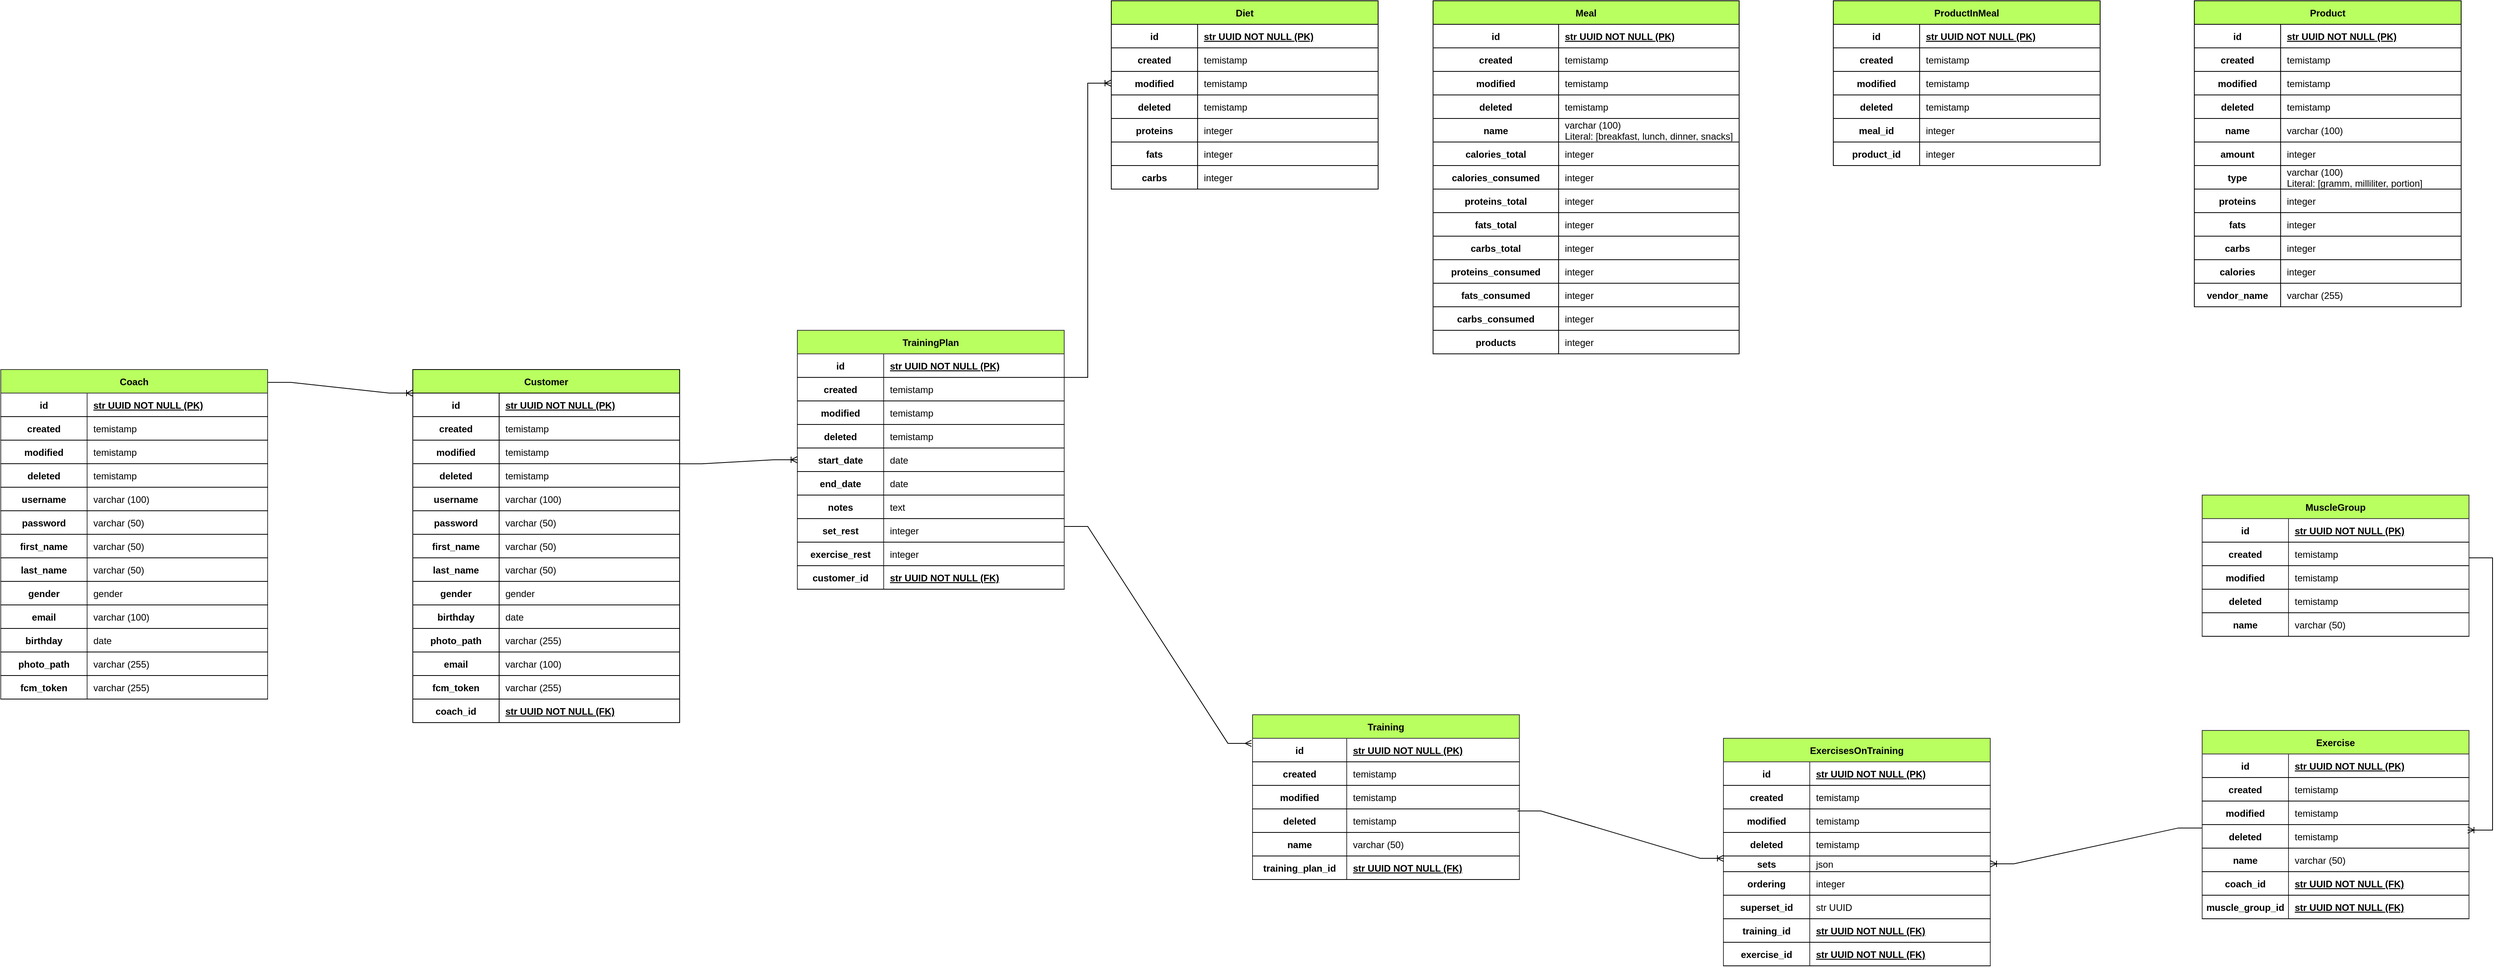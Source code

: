 <mxfile version="24.7.6">
  <diagram id="R2lEEEUBdFMjLlhIrx00" name="Page-1">
    <mxGraphModel dx="2920" dy="1684" grid="1" gridSize="10" guides="1" tooltips="1" connect="1" arrows="1" fold="1" page="1" pageScale="1" pageWidth="850" pageHeight="1100" math="0" shadow="0" extFonts="Permanent Marker^https://fonts.googleapis.com/css?family=Permanent+Marker">
      <root>
        <mxCell id="0" />
        <mxCell id="1" parent="0" />
        <mxCell id="x-yC7-S5sq0ldX0p3fpj-28" value="Coach" style="shape=table;startSize=30;container=1;collapsible=1;childLayout=tableLayout;fixedRows=1;rowLines=0;fontStyle=1;align=center;resizeLast=1;fillColor=#b8ff5f;strokeColor=#3a3a3a;fontColor=#000000;" parent="1" vertex="1">
          <mxGeometry x="75" y="480" width="340" height="420" as="geometry">
            <mxRectangle x="75" y="480" width="80" height="30" as="alternateBounds" />
          </mxGeometry>
        </mxCell>
        <mxCell id="x-yC7-S5sq0ldX0p3fpj-129" value="" style="shape=partialRectangle;collapsible=0;dropTarget=0;pointerEvents=0;fillColor=none;points=[[0,0.5],[1,0.5]];portConstraint=eastwest;top=0;left=0;right=0;bottom=1;" parent="x-yC7-S5sq0ldX0p3fpj-28" vertex="1">
          <mxGeometry y="30" width="340" height="30" as="geometry" />
        </mxCell>
        <mxCell id="x-yC7-S5sq0ldX0p3fpj-130" value="id" style="shape=partialRectangle;overflow=hidden;connectable=0;fillColor=none;top=0;left=0;bottom=0;right=0;fontStyle=1;fontColor=#000000;" parent="x-yC7-S5sq0ldX0p3fpj-129" vertex="1">
          <mxGeometry width="110" height="30" as="geometry">
            <mxRectangle width="110" height="30" as="alternateBounds" />
          </mxGeometry>
        </mxCell>
        <mxCell id="x-yC7-S5sq0ldX0p3fpj-131" value="str UUID NOT NULL (PK)" style="shape=partialRectangle;overflow=hidden;connectable=0;fillColor=none;top=0;left=0;bottom=0;right=0;align=left;spacingLeft=6;fontStyle=5;fontColor=#000000;" parent="x-yC7-S5sq0ldX0p3fpj-129" vertex="1">
          <mxGeometry x="110" width="230" height="30" as="geometry">
            <mxRectangle width="230" height="30" as="alternateBounds" />
          </mxGeometry>
        </mxCell>
        <mxCell id="x-yC7-S5sq0ldX0p3fpj-132" value="" style="shape=partialRectangle;collapsible=0;dropTarget=0;pointerEvents=0;fillColor=none;points=[[0,0.5],[1,0.5]];portConstraint=eastwest;top=0;left=0;right=0;bottom=1;" parent="x-yC7-S5sq0ldX0p3fpj-28" vertex="1">
          <mxGeometry y="60" width="340" height="30" as="geometry" />
        </mxCell>
        <mxCell id="x-yC7-S5sq0ldX0p3fpj-133" value="created" style="shape=partialRectangle;overflow=hidden;connectable=0;fillColor=none;top=0;left=0;bottom=0;right=0;fontStyle=1;fontColor=#000000;" parent="x-yC7-S5sq0ldX0p3fpj-132" vertex="1">
          <mxGeometry width="110" height="30" as="geometry">
            <mxRectangle width="110" height="30" as="alternateBounds" />
          </mxGeometry>
        </mxCell>
        <mxCell id="x-yC7-S5sq0ldX0p3fpj-134" value="temistamp" style="shape=partialRectangle;overflow=hidden;connectable=0;fillColor=none;top=0;left=0;bottom=0;right=0;align=left;spacingLeft=6;fontStyle=0;fontColor=#000000;" parent="x-yC7-S5sq0ldX0p3fpj-132" vertex="1">
          <mxGeometry x="110" width="230" height="30" as="geometry">
            <mxRectangle width="230" height="30" as="alternateBounds" />
          </mxGeometry>
        </mxCell>
        <mxCell id="x-yC7-S5sq0ldX0p3fpj-135" value="" style="shape=partialRectangle;collapsible=0;dropTarget=0;pointerEvents=0;fillColor=none;points=[[0,0.5],[1,0.5]];portConstraint=eastwest;top=0;left=0;right=0;bottom=1;" parent="x-yC7-S5sq0ldX0p3fpj-28" vertex="1">
          <mxGeometry y="90" width="340" height="30" as="geometry" />
        </mxCell>
        <mxCell id="x-yC7-S5sq0ldX0p3fpj-136" value="modified" style="shape=partialRectangle;overflow=hidden;connectable=0;fillColor=none;top=0;left=0;bottom=0;right=0;fontStyle=1;fontColor=#000000;" parent="x-yC7-S5sq0ldX0p3fpj-135" vertex="1">
          <mxGeometry width="110" height="30" as="geometry">
            <mxRectangle width="110" height="30" as="alternateBounds" />
          </mxGeometry>
        </mxCell>
        <mxCell id="x-yC7-S5sq0ldX0p3fpj-137" value="temistamp" style="shape=partialRectangle;overflow=hidden;connectable=0;fillColor=none;top=0;left=0;bottom=0;right=0;align=left;spacingLeft=6;fontStyle=0;fontColor=#000000;" parent="x-yC7-S5sq0ldX0p3fpj-135" vertex="1">
          <mxGeometry x="110" width="230" height="30" as="geometry">
            <mxRectangle width="230" height="30" as="alternateBounds" />
          </mxGeometry>
        </mxCell>
        <mxCell id="x-yC7-S5sq0ldX0p3fpj-138" value="" style="shape=partialRectangle;collapsible=0;dropTarget=0;pointerEvents=0;fillColor=none;points=[[0,0.5],[1,0.5]];portConstraint=eastwest;top=0;left=0;right=0;bottom=1;" parent="x-yC7-S5sq0ldX0p3fpj-28" vertex="1">
          <mxGeometry y="120" width="340" height="30" as="geometry" />
        </mxCell>
        <mxCell id="x-yC7-S5sq0ldX0p3fpj-139" value="deleted" style="shape=partialRectangle;overflow=hidden;connectable=0;fillColor=none;top=0;left=0;bottom=0;right=0;fontStyle=1;fontColor=#000000;" parent="x-yC7-S5sq0ldX0p3fpj-138" vertex="1">
          <mxGeometry width="110" height="30" as="geometry">
            <mxRectangle width="110" height="30" as="alternateBounds" />
          </mxGeometry>
        </mxCell>
        <mxCell id="x-yC7-S5sq0ldX0p3fpj-140" value="temistamp" style="shape=partialRectangle;overflow=hidden;connectable=0;fillColor=none;top=0;left=0;bottom=0;right=0;align=left;spacingLeft=6;fontStyle=0;fontColor=#000000;" parent="x-yC7-S5sq0ldX0p3fpj-138" vertex="1">
          <mxGeometry x="110" width="230" height="30" as="geometry">
            <mxRectangle width="230" height="30" as="alternateBounds" />
          </mxGeometry>
        </mxCell>
        <mxCell id="x-yC7-S5sq0ldX0p3fpj-163" value="" style="shape=partialRectangle;collapsible=0;dropTarget=0;pointerEvents=0;fillColor=none;points=[[0,0.5],[1,0.5]];portConstraint=eastwest;top=0;left=0;right=0;bottom=1;" parent="x-yC7-S5sq0ldX0p3fpj-28" vertex="1">
          <mxGeometry y="150" width="340" height="30" as="geometry" />
        </mxCell>
        <mxCell id="x-yC7-S5sq0ldX0p3fpj-164" value="username" style="shape=partialRectangle;overflow=hidden;connectable=0;fillColor=none;top=0;left=0;bottom=0;right=0;fontStyle=1;fontColor=#000000;" parent="x-yC7-S5sq0ldX0p3fpj-163" vertex="1">
          <mxGeometry width="110" height="30" as="geometry">
            <mxRectangle width="110" height="30" as="alternateBounds" />
          </mxGeometry>
        </mxCell>
        <mxCell id="x-yC7-S5sq0ldX0p3fpj-165" value="varchar (100)" style="shape=partialRectangle;overflow=hidden;connectable=0;fillColor=none;top=0;left=0;bottom=0;right=0;align=left;spacingLeft=6;fontStyle=0;fontColor=#000000;" parent="x-yC7-S5sq0ldX0p3fpj-163" vertex="1">
          <mxGeometry x="110" width="230" height="30" as="geometry">
            <mxRectangle width="230" height="30" as="alternateBounds" />
          </mxGeometry>
        </mxCell>
        <mxCell id="x-yC7-S5sq0ldX0p3fpj-166" value="" style="shape=partialRectangle;collapsible=0;dropTarget=0;pointerEvents=0;fillColor=none;points=[[0,0.5],[1,0.5]];portConstraint=eastwest;top=0;left=0;right=0;bottom=1;" parent="x-yC7-S5sq0ldX0p3fpj-28" vertex="1">
          <mxGeometry y="180" width="340" height="30" as="geometry" />
        </mxCell>
        <mxCell id="x-yC7-S5sq0ldX0p3fpj-167" value="password" style="shape=partialRectangle;overflow=hidden;connectable=0;fillColor=none;top=0;left=0;bottom=0;right=0;fontStyle=1;fontColor=#000000;" parent="x-yC7-S5sq0ldX0p3fpj-166" vertex="1">
          <mxGeometry width="110" height="30" as="geometry">
            <mxRectangle width="110" height="30" as="alternateBounds" />
          </mxGeometry>
        </mxCell>
        <mxCell id="x-yC7-S5sq0ldX0p3fpj-168" value="varchar (50)" style="shape=partialRectangle;overflow=hidden;connectable=0;fillColor=none;top=0;left=0;bottom=0;right=0;align=left;spacingLeft=6;fontStyle=0;fontColor=#000000;" parent="x-yC7-S5sq0ldX0p3fpj-166" vertex="1">
          <mxGeometry x="110" width="230" height="30" as="geometry">
            <mxRectangle width="230" height="30" as="alternateBounds" />
          </mxGeometry>
        </mxCell>
        <mxCell id="x-yC7-S5sq0ldX0p3fpj-169" value="" style="shape=partialRectangle;collapsible=0;dropTarget=0;pointerEvents=0;fillColor=none;points=[[0,0.5],[1,0.5]];portConstraint=eastwest;top=0;left=0;right=0;bottom=1;" parent="x-yC7-S5sq0ldX0p3fpj-28" vertex="1">
          <mxGeometry y="210" width="340" height="30" as="geometry" />
        </mxCell>
        <mxCell id="x-yC7-S5sq0ldX0p3fpj-170" value="first_name" style="shape=partialRectangle;overflow=hidden;connectable=0;fillColor=none;top=0;left=0;bottom=0;right=0;fontStyle=1;fontColor=#000000;" parent="x-yC7-S5sq0ldX0p3fpj-169" vertex="1">
          <mxGeometry width="110" height="30" as="geometry">
            <mxRectangle width="110" height="30" as="alternateBounds" />
          </mxGeometry>
        </mxCell>
        <mxCell id="x-yC7-S5sq0ldX0p3fpj-171" value="varchar (50)" style="shape=partialRectangle;overflow=hidden;connectable=0;fillColor=none;top=0;left=0;bottom=0;right=0;align=left;spacingLeft=6;fontStyle=0;fontColor=#000000;" parent="x-yC7-S5sq0ldX0p3fpj-169" vertex="1">
          <mxGeometry x="110" width="230" height="30" as="geometry">
            <mxRectangle width="230" height="30" as="alternateBounds" />
          </mxGeometry>
        </mxCell>
        <mxCell id="x-yC7-S5sq0ldX0p3fpj-172" value="" style="shape=partialRectangle;collapsible=0;dropTarget=0;pointerEvents=0;fillColor=none;points=[[0,0.5],[1,0.5]];portConstraint=eastwest;top=0;left=0;right=0;bottom=1;" parent="x-yC7-S5sq0ldX0p3fpj-28" vertex="1">
          <mxGeometry y="240" width="340" height="30" as="geometry" />
        </mxCell>
        <mxCell id="x-yC7-S5sq0ldX0p3fpj-173" value="last_name" style="shape=partialRectangle;overflow=hidden;connectable=0;fillColor=none;top=0;left=0;bottom=0;right=0;fontStyle=1;fontColor=#000000;" parent="x-yC7-S5sq0ldX0p3fpj-172" vertex="1">
          <mxGeometry width="110" height="30" as="geometry">
            <mxRectangle width="110" height="30" as="alternateBounds" />
          </mxGeometry>
        </mxCell>
        <mxCell id="x-yC7-S5sq0ldX0p3fpj-174" value="varchar (50)" style="shape=partialRectangle;overflow=hidden;connectable=0;fillColor=none;top=0;left=0;bottom=0;right=0;align=left;spacingLeft=6;fontStyle=0;fontColor=#000000;" parent="x-yC7-S5sq0ldX0p3fpj-172" vertex="1">
          <mxGeometry x="110" width="230" height="30" as="geometry">
            <mxRectangle width="230" height="30" as="alternateBounds" />
          </mxGeometry>
        </mxCell>
        <mxCell id="x-yC7-S5sq0ldX0p3fpj-175" value="" style="shape=partialRectangle;collapsible=0;dropTarget=0;pointerEvents=0;fillColor=none;points=[[0,0.5],[1,0.5]];portConstraint=eastwest;top=0;left=0;right=0;bottom=1;" parent="x-yC7-S5sq0ldX0p3fpj-28" vertex="1">
          <mxGeometry y="270" width="340" height="30" as="geometry" />
        </mxCell>
        <mxCell id="x-yC7-S5sq0ldX0p3fpj-176" value="gender" style="shape=partialRectangle;overflow=hidden;connectable=0;fillColor=none;top=0;left=0;bottom=0;right=0;fontStyle=1;fontColor=#000000;" parent="x-yC7-S5sq0ldX0p3fpj-175" vertex="1">
          <mxGeometry width="110" height="30" as="geometry">
            <mxRectangle width="110" height="30" as="alternateBounds" />
          </mxGeometry>
        </mxCell>
        <mxCell id="x-yC7-S5sq0ldX0p3fpj-177" value="gender" style="shape=partialRectangle;overflow=hidden;connectable=0;fillColor=none;top=0;left=0;bottom=0;right=0;align=left;spacingLeft=6;fontStyle=0;fontColor=#000000;" parent="x-yC7-S5sq0ldX0p3fpj-175" vertex="1">
          <mxGeometry x="110" width="230" height="30" as="geometry">
            <mxRectangle width="230" height="30" as="alternateBounds" />
          </mxGeometry>
        </mxCell>
        <mxCell id="x-yC7-S5sq0ldX0p3fpj-178" value="" style="shape=partialRectangle;collapsible=0;dropTarget=0;pointerEvents=0;fillColor=none;points=[[0,0.5],[1,0.5]];portConstraint=eastwest;top=0;left=0;right=0;bottom=1;" parent="x-yC7-S5sq0ldX0p3fpj-28" vertex="1">
          <mxGeometry y="300" width="340" height="30" as="geometry" />
        </mxCell>
        <mxCell id="x-yC7-S5sq0ldX0p3fpj-179" value="email" style="shape=partialRectangle;overflow=hidden;connectable=0;fillColor=none;top=0;left=0;bottom=0;right=0;fontStyle=1;fontColor=#000000;" parent="x-yC7-S5sq0ldX0p3fpj-178" vertex="1">
          <mxGeometry width="110" height="30" as="geometry">
            <mxRectangle width="110" height="30" as="alternateBounds" />
          </mxGeometry>
        </mxCell>
        <mxCell id="x-yC7-S5sq0ldX0p3fpj-180" value="varchar (100)" style="shape=partialRectangle;overflow=hidden;connectable=0;fillColor=none;top=0;left=0;bottom=0;right=0;align=left;spacingLeft=6;fontStyle=0;fontColor=#000000;" parent="x-yC7-S5sq0ldX0p3fpj-178" vertex="1">
          <mxGeometry x="110" width="230" height="30" as="geometry">
            <mxRectangle width="230" height="30" as="alternateBounds" />
          </mxGeometry>
        </mxCell>
        <mxCell id="x-yC7-S5sq0ldX0p3fpj-181" value="" style="shape=partialRectangle;collapsible=0;dropTarget=0;pointerEvents=0;fillColor=none;points=[[0,0.5],[1,0.5]];portConstraint=eastwest;top=0;left=0;right=0;bottom=1;" parent="x-yC7-S5sq0ldX0p3fpj-28" vertex="1">
          <mxGeometry y="330" width="340" height="30" as="geometry" />
        </mxCell>
        <mxCell id="x-yC7-S5sq0ldX0p3fpj-182" value="birthday" style="shape=partialRectangle;overflow=hidden;connectable=0;fillColor=none;top=0;left=0;bottom=0;right=0;fontStyle=1;fontColor=#000000;" parent="x-yC7-S5sq0ldX0p3fpj-181" vertex="1">
          <mxGeometry width="110" height="30" as="geometry">
            <mxRectangle width="110" height="30" as="alternateBounds" />
          </mxGeometry>
        </mxCell>
        <mxCell id="x-yC7-S5sq0ldX0p3fpj-183" value="date" style="shape=partialRectangle;overflow=hidden;connectable=0;fillColor=none;top=0;left=0;bottom=0;right=0;align=left;spacingLeft=6;fontStyle=0;fontColor=#000000;" parent="x-yC7-S5sq0ldX0p3fpj-181" vertex="1">
          <mxGeometry x="110" width="230" height="30" as="geometry">
            <mxRectangle width="230" height="30" as="alternateBounds" />
          </mxGeometry>
        </mxCell>
        <mxCell id="x-yC7-S5sq0ldX0p3fpj-184" value="" style="shape=partialRectangle;collapsible=0;dropTarget=0;pointerEvents=0;fillColor=none;points=[[0,0.5],[1,0.5]];portConstraint=eastwest;top=0;left=0;right=0;bottom=1;" parent="x-yC7-S5sq0ldX0p3fpj-28" vertex="1">
          <mxGeometry y="360" width="340" height="30" as="geometry" />
        </mxCell>
        <mxCell id="x-yC7-S5sq0ldX0p3fpj-185" value="photo_path" style="shape=partialRectangle;overflow=hidden;connectable=0;fillColor=none;top=0;left=0;bottom=0;right=0;fontStyle=1;fontColor=#000000;" parent="x-yC7-S5sq0ldX0p3fpj-184" vertex="1">
          <mxGeometry width="110" height="30" as="geometry">
            <mxRectangle width="110" height="30" as="alternateBounds" />
          </mxGeometry>
        </mxCell>
        <mxCell id="x-yC7-S5sq0ldX0p3fpj-186" value="varchar (255)" style="shape=partialRectangle;overflow=hidden;connectable=0;fillColor=none;top=0;left=0;bottom=0;right=0;align=left;spacingLeft=6;fontStyle=0;fontColor=#000000;" parent="x-yC7-S5sq0ldX0p3fpj-184" vertex="1">
          <mxGeometry x="110" width="230" height="30" as="geometry">
            <mxRectangle width="230" height="30" as="alternateBounds" />
          </mxGeometry>
        </mxCell>
        <mxCell id="x-yC7-S5sq0ldX0p3fpj-187" value="" style="shape=partialRectangle;collapsible=0;dropTarget=0;pointerEvents=0;fillColor=none;points=[[0,0.5],[1,0.5]];portConstraint=eastwest;top=0;left=0;right=0;bottom=1;" parent="x-yC7-S5sq0ldX0p3fpj-28" vertex="1">
          <mxGeometry y="390" width="340" height="30" as="geometry" />
        </mxCell>
        <mxCell id="x-yC7-S5sq0ldX0p3fpj-188" value="fcm_token" style="shape=partialRectangle;overflow=hidden;connectable=0;fillColor=none;top=0;left=0;bottom=0;right=0;fontStyle=1;fontColor=#000000;" parent="x-yC7-S5sq0ldX0p3fpj-187" vertex="1">
          <mxGeometry width="110" height="30" as="geometry">
            <mxRectangle width="110" height="30" as="alternateBounds" />
          </mxGeometry>
        </mxCell>
        <mxCell id="x-yC7-S5sq0ldX0p3fpj-189" value="varchar (255)" style="shape=partialRectangle;overflow=hidden;connectable=0;fillColor=none;top=0;left=0;bottom=0;right=0;align=left;spacingLeft=6;fontStyle=0;fontColor=#000000;" parent="x-yC7-S5sq0ldX0p3fpj-187" vertex="1">
          <mxGeometry x="110" width="230" height="30" as="geometry">
            <mxRectangle width="230" height="30" as="alternateBounds" />
          </mxGeometry>
        </mxCell>
        <mxCell id="x-yC7-S5sq0ldX0p3fpj-141" value="Customer" style="shape=table;startSize=30;container=1;collapsible=1;childLayout=tableLayout;fixedRows=1;rowLines=0;fontStyle=1;align=center;resizeLast=1;fillColor=#b8ff5f;strokeColor=#000000;fontColor=default;" parent="1" vertex="1">
          <mxGeometry x="600" y="480" width="340" height="450" as="geometry" />
        </mxCell>
        <mxCell id="x-yC7-S5sq0ldX0p3fpj-142" value="" style="shape=partialRectangle;collapsible=0;dropTarget=0;pointerEvents=0;fillColor=none;points=[[0,0.5],[1,0.5]];portConstraint=eastwest;top=0;left=0;right=0;bottom=1;" parent="x-yC7-S5sq0ldX0p3fpj-141" vertex="1">
          <mxGeometry y="30" width="340" height="30" as="geometry" />
        </mxCell>
        <mxCell id="x-yC7-S5sq0ldX0p3fpj-143" value="id" style="shape=partialRectangle;overflow=hidden;connectable=0;fillColor=none;top=0;left=0;bottom=0;right=0;fontStyle=1;" parent="x-yC7-S5sq0ldX0p3fpj-142" vertex="1">
          <mxGeometry width="110" height="30" as="geometry">
            <mxRectangle width="110" height="30" as="alternateBounds" />
          </mxGeometry>
        </mxCell>
        <mxCell id="x-yC7-S5sq0ldX0p3fpj-144" value="str UUID NOT NULL (PK)" style="shape=partialRectangle;overflow=hidden;connectable=0;fillColor=none;top=0;left=0;bottom=0;right=0;align=left;spacingLeft=6;fontStyle=5;" parent="x-yC7-S5sq0ldX0p3fpj-142" vertex="1">
          <mxGeometry x="110" width="230" height="30" as="geometry">
            <mxRectangle width="230" height="30" as="alternateBounds" />
          </mxGeometry>
        </mxCell>
        <mxCell id="x-yC7-S5sq0ldX0p3fpj-145" value="" style="shape=partialRectangle;collapsible=0;dropTarget=0;pointerEvents=0;fillColor=none;points=[[0,0.5],[1,0.5]];portConstraint=eastwest;top=0;left=0;right=0;bottom=1;" parent="x-yC7-S5sq0ldX0p3fpj-141" vertex="1">
          <mxGeometry y="60" width="340" height="30" as="geometry" />
        </mxCell>
        <mxCell id="x-yC7-S5sq0ldX0p3fpj-146" value="created" style="shape=partialRectangle;overflow=hidden;connectable=0;fillColor=none;top=0;left=0;bottom=0;right=0;fontStyle=1;labelBackgroundColor=none;labelBorderColor=none;fontColor=#000000;" parent="x-yC7-S5sq0ldX0p3fpj-145" vertex="1">
          <mxGeometry width="110" height="30" as="geometry">
            <mxRectangle width="110" height="30" as="alternateBounds" />
          </mxGeometry>
        </mxCell>
        <mxCell id="x-yC7-S5sq0ldX0p3fpj-147" value="temistamp" style="shape=partialRectangle;overflow=hidden;connectable=0;fillColor=none;top=0;left=0;bottom=0;right=0;align=left;spacingLeft=6;fontStyle=0;" parent="x-yC7-S5sq0ldX0p3fpj-145" vertex="1">
          <mxGeometry x="110" width="230" height="30" as="geometry">
            <mxRectangle width="230" height="30" as="alternateBounds" />
          </mxGeometry>
        </mxCell>
        <mxCell id="x-yC7-S5sq0ldX0p3fpj-148" value="" style="shape=partialRectangle;collapsible=0;dropTarget=0;pointerEvents=0;fillColor=none;points=[[0,0.5],[1,0.5]];portConstraint=eastwest;top=0;left=0;right=0;bottom=1;" parent="x-yC7-S5sq0ldX0p3fpj-141" vertex="1">
          <mxGeometry y="90" width="340" height="30" as="geometry" />
        </mxCell>
        <mxCell id="x-yC7-S5sq0ldX0p3fpj-149" value="modified" style="shape=partialRectangle;overflow=hidden;connectable=0;fillColor=none;top=0;left=0;bottom=0;right=0;fontStyle=1;fontColor=#000000;" parent="x-yC7-S5sq0ldX0p3fpj-148" vertex="1">
          <mxGeometry width="110" height="30" as="geometry">
            <mxRectangle width="110" height="30" as="alternateBounds" />
          </mxGeometry>
        </mxCell>
        <mxCell id="x-yC7-S5sq0ldX0p3fpj-150" value="temistamp" style="shape=partialRectangle;overflow=hidden;connectable=0;fillColor=none;top=0;left=0;bottom=0;right=0;align=left;spacingLeft=6;fontStyle=0;" parent="x-yC7-S5sq0ldX0p3fpj-148" vertex="1">
          <mxGeometry x="110" width="230" height="30" as="geometry">
            <mxRectangle width="230" height="30" as="alternateBounds" />
          </mxGeometry>
        </mxCell>
        <mxCell id="x-yC7-S5sq0ldX0p3fpj-151" value="" style="shape=partialRectangle;collapsible=0;dropTarget=0;pointerEvents=0;fillColor=none;points=[[0,0.5],[1,0.5]];portConstraint=eastwest;top=0;left=0;right=0;bottom=1;" parent="x-yC7-S5sq0ldX0p3fpj-141" vertex="1">
          <mxGeometry y="120" width="340" height="30" as="geometry" />
        </mxCell>
        <mxCell id="x-yC7-S5sq0ldX0p3fpj-152" value="deleted" style="shape=partialRectangle;overflow=hidden;connectable=0;fillColor=none;top=0;left=0;bottom=0;right=0;fontStyle=1;" parent="x-yC7-S5sq0ldX0p3fpj-151" vertex="1">
          <mxGeometry width="110" height="30" as="geometry">
            <mxRectangle width="110" height="30" as="alternateBounds" />
          </mxGeometry>
        </mxCell>
        <mxCell id="x-yC7-S5sq0ldX0p3fpj-153" value="temistamp" style="shape=partialRectangle;overflow=hidden;connectable=0;fillColor=none;top=0;left=0;bottom=0;right=0;align=left;spacingLeft=6;fontStyle=0;" parent="x-yC7-S5sq0ldX0p3fpj-151" vertex="1">
          <mxGeometry x="110" width="230" height="30" as="geometry">
            <mxRectangle width="230" height="30" as="alternateBounds" />
          </mxGeometry>
        </mxCell>
        <mxCell id="x-yC7-S5sq0ldX0p3fpj-198" value="" style="shape=partialRectangle;collapsible=0;dropTarget=0;pointerEvents=0;fillColor=none;points=[[0,0.5],[1,0.5]];portConstraint=eastwest;top=0;left=0;right=0;bottom=1;" parent="x-yC7-S5sq0ldX0p3fpj-141" vertex="1">
          <mxGeometry y="150" width="340" height="30" as="geometry" />
        </mxCell>
        <mxCell id="x-yC7-S5sq0ldX0p3fpj-199" value="username" style="shape=partialRectangle;overflow=hidden;connectable=0;fillColor=none;top=0;left=0;bottom=0;right=0;fontStyle=1;" parent="x-yC7-S5sq0ldX0p3fpj-198" vertex="1">
          <mxGeometry width="110" height="30" as="geometry">
            <mxRectangle width="110" height="30" as="alternateBounds" />
          </mxGeometry>
        </mxCell>
        <mxCell id="x-yC7-S5sq0ldX0p3fpj-200" value="varchar (100)" style="shape=partialRectangle;overflow=hidden;connectable=0;fillColor=none;top=0;left=0;bottom=0;right=0;align=left;spacingLeft=6;fontStyle=0;" parent="x-yC7-S5sq0ldX0p3fpj-198" vertex="1">
          <mxGeometry x="110" width="230" height="30" as="geometry">
            <mxRectangle width="230" height="30" as="alternateBounds" />
          </mxGeometry>
        </mxCell>
        <mxCell id="x-yC7-S5sq0ldX0p3fpj-201" value="" style="shape=partialRectangle;collapsible=0;dropTarget=0;pointerEvents=0;fillColor=none;points=[[0,0.5],[1,0.5]];portConstraint=eastwest;top=0;left=0;right=0;bottom=1;" parent="x-yC7-S5sq0ldX0p3fpj-141" vertex="1">
          <mxGeometry y="180" width="340" height="30" as="geometry" />
        </mxCell>
        <mxCell id="x-yC7-S5sq0ldX0p3fpj-202" value="password" style="shape=partialRectangle;overflow=hidden;connectable=0;fillColor=none;top=0;left=0;bottom=0;right=0;fontStyle=1;" parent="x-yC7-S5sq0ldX0p3fpj-201" vertex="1">
          <mxGeometry width="110" height="30" as="geometry">
            <mxRectangle width="110" height="30" as="alternateBounds" />
          </mxGeometry>
        </mxCell>
        <mxCell id="x-yC7-S5sq0ldX0p3fpj-203" value="varchar (50)" style="shape=partialRectangle;overflow=hidden;connectable=0;fillColor=none;top=0;left=0;bottom=0;right=0;align=left;spacingLeft=6;fontStyle=0;" parent="x-yC7-S5sq0ldX0p3fpj-201" vertex="1">
          <mxGeometry x="110" width="230" height="30" as="geometry">
            <mxRectangle width="230" height="30" as="alternateBounds" />
          </mxGeometry>
        </mxCell>
        <mxCell id="x-yC7-S5sq0ldX0p3fpj-204" value="" style="shape=partialRectangle;collapsible=0;dropTarget=0;pointerEvents=0;fillColor=none;points=[[0,0.5],[1,0.5]];portConstraint=eastwest;top=0;left=0;right=0;bottom=1;" parent="x-yC7-S5sq0ldX0p3fpj-141" vertex="1">
          <mxGeometry y="210" width="340" height="30" as="geometry" />
        </mxCell>
        <mxCell id="x-yC7-S5sq0ldX0p3fpj-205" value="first_name" style="shape=partialRectangle;overflow=hidden;connectable=0;fillColor=none;top=0;left=0;bottom=0;right=0;fontStyle=1;" parent="x-yC7-S5sq0ldX0p3fpj-204" vertex="1">
          <mxGeometry width="110" height="30" as="geometry">
            <mxRectangle width="110" height="30" as="alternateBounds" />
          </mxGeometry>
        </mxCell>
        <mxCell id="x-yC7-S5sq0ldX0p3fpj-206" value="varchar (50)" style="shape=partialRectangle;overflow=hidden;connectable=0;fillColor=none;top=0;left=0;bottom=0;right=0;align=left;spacingLeft=6;fontStyle=0;" parent="x-yC7-S5sq0ldX0p3fpj-204" vertex="1">
          <mxGeometry x="110" width="230" height="30" as="geometry">
            <mxRectangle width="230" height="30" as="alternateBounds" />
          </mxGeometry>
        </mxCell>
        <mxCell id="x-yC7-S5sq0ldX0p3fpj-207" value="" style="shape=partialRectangle;collapsible=0;dropTarget=0;pointerEvents=0;fillColor=none;points=[[0,0.5],[1,0.5]];portConstraint=eastwest;top=0;left=0;right=0;bottom=1;" parent="x-yC7-S5sq0ldX0p3fpj-141" vertex="1">
          <mxGeometry y="240" width="340" height="30" as="geometry" />
        </mxCell>
        <mxCell id="x-yC7-S5sq0ldX0p3fpj-208" value="last_name" style="shape=partialRectangle;overflow=hidden;connectable=0;fillColor=none;top=0;left=0;bottom=0;right=0;fontStyle=1;" parent="x-yC7-S5sq0ldX0p3fpj-207" vertex="1">
          <mxGeometry width="110" height="30" as="geometry">
            <mxRectangle width="110" height="30" as="alternateBounds" />
          </mxGeometry>
        </mxCell>
        <mxCell id="x-yC7-S5sq0ldX0p3fpj-209" value="varchar (50)" style="shape=partialRectangle;overflow=hidden;connectable=0;fillColor=none;top=0;left=0;bottom=0;right=0;align=left;spacingLeft=6;fontStyle=0;" parent="x-yC7-S5sq0ldX0p3fpj-207" vertex="1">
          <mxGeometry x="110" width="230" height="30" as="geometry">
            <mxRectangle width="230" height="30" as="alternateBounds" />
          </mxGeometry>
        </mxCell>
        <mxCell id="x-yC7-S5sq0ldX0p3fpj-210" value="" style="shape=partialRectangle;collapsible=0;dropTarget=0;pointerEvents=0;fillColor=none;points=[[0,0.5],[1,0.5]];portConstraint=eastwest;top=0;left=0;right=0;bottom=1;" parent="x-yC7-S5sq0ldX0p3fpj-141" vertex="1">
          <mxGeometry y="270" width="340" height="30" as="geometry" />
        </mxCell>
        <mxCell id="x-yC7-S5sq0ldX0p3fpj-211" value="gender" style="shape=partialRectangle;overflow=hidden;connectable=0;fillColor=none;top=0;left=0;bottom=0;right=0;fontStyle=1;" parent="x-yC7-S5sq0ldX0p3fpj-210" vertex="1">
          <mxGeometry width="110" height="30" as="geometry">
            <mxRectangle width="110" height="30" as="alternateBounds" />
          </mxGeometry>
        </mxCell>
        <mxCell id="x-yC7-S5sq0ldX0p3fpj-212" value="gender" style="shape=partialRectangle;overflow=hidden;connectable=0;fillColor=none;top=0;left=0;bottom=0;right=0;align=left;spacingLeft=6;fontStyle=0;" parent="x-yC7-S5sq0ldX0p3fpj-210" vertex="1">
          <mxGeometry x="110" width="230" height="30" as="geometry">
            <mxRectangle width="230" height="30" as="alternateBounds" />
          </mxGeometry>
        </mxCell>
        <mxCell id="x-yC7-S5sq0ldX0p3fpj-213" value="" style="shape=partialRectangle;collapsible=0;dropTarget=0;pointerEvents=0;fillColor=none;points=[[0,0.5],[1,0.5]];portConstraint=eastwest;top=0;left=0;right=0;bottom=1;" parent="x-yC7-S5sq0ldX0p3fpj-141" vertex="1">
          <mxGeometry y="300" width="340" height="30" as="geometry" />
        </mxCell>
        <mxCell id="x-yC7-S5sq0ldX0p3fpj-214" value="birthday" style="shape=partialRectangle;overflow=hidden;connectable=0;fillColor=none;top=0;left=0;bottom=0;right=0;fontStyle=1;" parent="x-yC7-S5sq0ldX0p3fpj-213" vertex="1">
          <mxGeometry width="110" height="30" as="geometry">
            <mxRectangle width="110" height="30" as="alternateBounds" />
          </mxGeometry>
        </mxCell>
        <mxCell id="x-yC7-S5sq0ldX0p3fpj-215" value="date" style="shape=partialRectangle;overflow=hidden;connectable=0;fillColor=none;top=0;left=0;bottom=0;right=0;align=left;spacingLeft=6;fontStyle=0;" parent="x-yC7-S5sq0ldX0p3fpj-213" vertex="1">
          <mxGeometry x="110" width="230" height="30" as="geometry">
            <mxRectangle width="230" height="30" as="alternateBounds" />
          </mxGeometry>
        </mxCell>
        <mxCell id="x-yC7-S5sq0ldX0p3fpj-216" value="" style="shape=partialRectangle;collapsible=0;dropTarget=0;pointerEvents=0;fillColor=none;points=[[0,0.5],[1,0.5]];portConstraint=eastwest;top=0;left=0;right=0;bottom=1;" parent="x-yC7-S5sq0ldX0p3fpj-141" vertex="1">
          <mxGeometry y="330" width="340" height="30" as="geometry" />
        </mxCell>
        <mxCell id="x-yC7-S5sq0ldX0p3fpj-217" value="photo_path" style="shape=partialRectangle;overflow=hidden;connectable=0;fillColor=none;top=0;left=0;bottom=0;right=0;fontStyle=1;" parent="x-yC7-S5sq0ldX0p3fpj-216" vertex="1">
          <mxGeometry width="110" height="30" as="geometry">
            <mxRectangle width="110" height="30" as="alternateBounds" />
          </mxGeometry>
        </mxCell>
        <mxCell id="x-yC7-S5sq0ldX0p3fpj-218" value="varchar (255)" style="shape=partialRectangle;overflow=hidden;connectable=0;fillColor=none;top=0;left=0;bottom=0;right=0;align=left;spacingLeft=6;fontStyle=0;" parent="x-yC7-S5sq0ldX0p3fpj-216" vertex="1">
          <mxGeometry x="110" width="230" height="30" as="geometry">
            <mxRectangle width="230" height="30" as="alternateBounds" />
          </mxGeometry>
        </mxCell>
        <mxCell id="x-yC7-S5sq0ldX0p3fpj-219" value="" style="shape=partialRectangle;collapsible=0;dropTarget=0;pointerEvents=0;fillColor=none;points=[[0,0.5],[1,0.5]];portConstraint=eastwest;top=0;left=0;right=0;bottom=1;" parent="x-yC7-S5sq0ldX0p3fpj-141" vertex="1">
          <mxGeometry y="360" width="340" height="30" as="geometry" />
        </mxCell>
        <mxCell id="x-yC7-S5sq0ldX0p3fpj-220" value="email" style="shape=partialRectangle;overflow=hidden;connectable=0;fillColor=none;top=0;left=0;bottom=0;right=0;fontStyle=1;" parent="x-yC7-S5sq0ldX0p3fpj-219" vertex="1">
          <mxGeometry width="110" height="30" as="geometry">
            <mxRectangle width="110" height="30" as="alternateBounds" />
          </mxGeometry>
        </mxCell>
        <mxCell id="x-yC7-S5sq0ldX0p3fpj-221" value="varchar (100)" style="shape=partialRectangle;overflow=hidden;connectable=0;fillColor=none;top=0;left=0;bottom=0;right=0;align=left;spacingLeft=6;fontStyle=0;" parent="x-yC7-S5sq0ldX0p3fpj-219" vertex="1">
          <mxGeometry x="110" width="230" height="30" as="geometry">
            <mxRectangle width="230" height="30" as="alternateBounds" />
          </mxGeometry>
        </mxCell>
        <mxCell id="x-yC7-S5sq0ldX0p3fpj-224" value="" style="shape=partialRectangle;collapsible=0;dropTarget=0;pointerEvents=0;fillColor=none;points=[[0,0.5],[1,0.5]];portConstraint=eastwest;top=0;left=0;right=0;bottom=1;" parent="x-yC7-S5sq0ldX0p3fpj-141" vertex="1">
          <mxGeometry y="390" width="340" height="30" as="geometry" />
        </mxCell>
        <mxCell id="x-yC7-S5sq0ldX0p3fpj-225" value="fcm_token" style="shape=partialRectangle;overflow=hidden;connectable=0;fillColor=none;top=0;left=0;bottom=0;right=0;fontStyle=1;" parent="x-yC7-S5sq0ldX0p3fpj-224" vertex="1">
          <mxGeometry width="110" height="30" as="geometry">
            <mxRectangle width="110" height="30" as="alternateBounds" />
          </mxGeometry>
        </mxCell>
        <mxCell id="x-yC7-S5sq0ldX0p3fpj-226" value="varchar (255)" style="shape=partialRectangle;overflow=hidden;connectable=0;fillColor=none;top=0;left=0;bottom=0;right=0;align=left;spacingLeft=6;fontStyle=0;" parent="x-yC7-S5sq0ldX0p3fpj-224" vertex="1">
          <mxGeometry x="110" width="230" height="30" as="geometry">
            <mxRectangle width="230" height="30" as="alternateBounds" />
          </mxGeometry>
        </mxCell>
        <mxCell id="x-yC7-S5sq0ldX0p3fpj-154" value="" style="shape=partialRectangle;collapsible=0;dropTarget=0;pointerEvents=0;fillColor=none;points=[[0,0.5],[1,0.5]];portConstraint=eastwest;top=0;left=0;right=0;bottom=1;" parent="x-yC7-S5sq0ldX0p3fpj-141" vertex="1">
          <mxGeometry y="420" width="340" height="30" as="geometry" />
        </mxCell>
        <mxCell id="x-yC7-S5sq0ldX0p3fpj-155" value="coach_id" style="shape=partialRectangle;overflow=hidden;connectable=0;fillColor=none;top=0;left=0;bottom=0;right=0;fontStyle=1;" parent="x-yC7-S5sq0ldX0p3fpj-154" vertex="1">
          <mxGeometry width="110" height="30" as="geometry">
            <mxRectangle width="110" height="30" as="alternateBounds" />
          </mxGeometry>
        </mxCell>
        <mxCell id="x-yC7-S5sq0ldX0p3fpj-156" value="str UUID NOT NULL (FK)" style="shape=partialRectangle;overflow=hidden;connectable=0;fillColor=none;top=0;left=0;bottom=0;right=0;align=left;spacingLeft=6;fontStyle=5;" parent="x-yC7-S5sq0ldX0p3fpj-154" vertex="1">
          <mxGeometry x="110" width="230" height="30" as="geometry">
            <mxRectangle width="230" height="30" as="alternateBounds" />
          </mxGeometry>
        </mxCell>
        <mxCell id="x-yC7-S5sq0ldX0p3fpj-227" value="" style="edgeStyle=entityRelationEdgeStyle;fontSize=12;html=1;endArrow=ERoneToMany;rounded=0;exitX=1;exitY=0.039;exitDx=0;exitDy=0;exitPerimeter=0;entryX=0;entryY=0;entryDx=0;entryDy=0;entryPerimeter=0;" parent="1" source="x-yC7-S5sq0ldX0p3fpj-28" target="x-yC7-S5sq0ldX0p3fpj-142" edge="1">
          <mxGeometry width="100" height="100" relative="1" as="geometry">
            <mxPoint x="410" y="270" as="sourcePoint" />
            <mxPoint x="765" y="520" as="targetPoint" />
          </mxGeometry>
        </mxCell>
        <mxCell id="x-yC7-S5sq0ldX0p3fpj-228" value="TrainingPlan" style="shape=table;startSize=30;container=1;collapsible=1;childLayout=tableLayout;fixedRows=1;rowLines=0;fontStyle=1;align=center;resizeLast=1;fillColor=#b8ff5f;strokeColor=#3a3a3a;fontColor=#000000;" parent="1" vertex="1">
          <mxGeometry x="1090" y="430" width="340" height="330" as="geometry" />
        </mxCell>
        <mxCell id="x-yC7-S5sq0ldX0p3fpj-229" value="" style="shape=partialRectangle;collapsible=0;dropTarget=0;pointerEvents=0;fillColor=none;points=[[0,0.5],[1,0.5]];portConstraint=eastwest;top=0;left=0;right=0;bottom=1;" parent="x-yC7-S5sq0ldX0p3fpj-228" vertex="1">
          <mxGeometry y="30" width="340" height="30" as="geometry" />
        </mxCell>
        <mxCell id="x-yC7-S5sq0ldX0p3fpj-230" value="id" style="shape=partialRectangle;overflow=hidden;connectable=0;fillColor=none;top=0;left=0;bottom=0;right=0;fontStyle=1;" parent="x-yC7-S5sq0ldX0p3fpj-229" vertex="1">
          <mxGeometry width="110" height="30" as="geometry">
            <mxRectangle width="110" height="30" as="alternateBounds" />
          </mxGeometry>
        </mxCell>
        <mxCell id="x-yC7-S5sq0ldX0p3fpj-231" value="str UUID NOT NULL (PK)" style="shape=partialRectangle;overflow=hidden;connectable=0;fillColor=none;top=0;left=0;bottom=0;right=0;align=left;spacingLeft=6;fontStyle=5;" parent="x-yC7-S5sq0ldX0p3fpj-229" vertex="1">
          <mxGeometry x="110" width="230" height="30" as="geometry">
            <mxRectangle width="230" height="30" as="alternateBounds" />
          </mxGeometry>
        </mxCell>
        <mxCell id="x-yC7-S5sq0ldX0p3fpj-232" value="" style="shape=partialRectangle;collapsible=0;dropTarget=0;pointerEvents=0;fillColor=none;points=[[0,0.5],[1,0.5]];portConstraint=eastwest;top=0;left=0;right=0;bottom=1;" parent="x-yC7-S5sq0ldX0p3fpj-228" vertex="1">
          <mxGeometry y="60" width="340" height="30" as="geometry" />
        </mxCell>
        <mxCell id="x-yC7-S5sq0ldX0p3fpj-233" value="created" style="shape=partialRectangle;overflow=hidden;connectable=0;fillColor=none;top=0;left=0;bottom=0;right=0;fontStyle=1;" parent="x-yC7-S5sq0ldX0p3fpj-232" vertex="1">
          <mxGeometry width="110" height="30" as="geometry">
            <mxRectangle width="110" height="30" as="alternateBounds" />
          </mxGeometry>
        </mxCell>
        <mxCell id="x-yC7-S5sq0ldX0p3fpj-234" value="temistamp" style="shape=partialRectangle;overflow=hidden;connectable=0;fillColor=none;top=0;left=0;bottom=0;right=0;align=left;spacingLeft=6;fontStyle=0;" parent="x-yC7-S5sq0ldX0p3fpj-232" vertex="1">
          <mxGeometry x="110" width="230" height="30" as="geometry">
            <mxRectangle width="230" height="30" as="alternateBounds" />
          </mxGeometry>
        </mxCell>
        <mxCell id="x-yC7-S5sq0ldX0p3fpj-235" value="" style="shape=partialRectangle;collapsible=0;dropTarget=0;pointerEvents=0;fillColor=none;points=[[0,0.5],[1,0.5]];portConstraint=eastwest;top=0;left=0;right=0;bottom=1;" parent="x-yC7-S5sq0ldX0p3fpj-228" vertex="1">
          <mxGeometry y="90" width="340" height="30" as="geometry" />
        </mxCell>
        <mxCell id="x-yC7-S5sq0ldX0p3fpj-236" value="modified" style="shape=partialRectangle;overflow=hidden;connectable=0;fillColor=none;top=0;left=0;bottom=0;right=0;fontStyle=1;" parent="x-yC7-S5sq0ldX0p3fpj-235" vertex="1">
          <mxGeometry width="110" height="30" as="geometry">
            <mxRectangle width="110" height="30" as="alternateBounds" />
          </mxGeometry>
        </mxCell>
        <mxCell id="x-yC7-S5sq0ldX0p3fpj-237" value="temistamp" style="shape=partialRectangle;overflow=hidden;connectable=0;fillColor=none;top=0;left=0;bottom=0;right=0;align=left;spacingLeft=6;fontStyle=0;" parent="x-yC7-S5sq0ldX0p3fpj-235" vertex="1">
          <mxGeometry x="110" width="230" height="30" as="geometry">
            <mxRectangle width="230" height="30" as="alternateBounds" />
          </mxGeometry>
        </mxCell>
        <mxCell id="x-yC7-S5sq0ldX0p3fpj-238" value="" style="shape=partialRectangle;collapsible=0;dropTarget=0;pointerEvents=0;fillColor=none;points=[[0,0.5],[1,0.5]];portConstraint=eastwest;top=0;left=0;right=0;bottom=1;" parent="x-yC7-S5sq0ldX0p3fpj-228" vertex="1">
          <mxGeometry y="120" width="340" height="30" as="geometry" />
        </mxCell>
        <mxCell id="x-yC7-S5sq0ldX0p3fpj-239" value="deleted" style="shape=partialRectangle;overflow=hidden;connectable=0;fillColor=none;top=0;left=0;bottom=0;right=0;fontStyle=1;" parent="x-yC7-S5sq0ldX0p3fpj-238" vertex="1">
          <mxGeometry width="110" height="30" as="geometry">
            <mxRectangle width="110" height="30" as="alternateBounds" />
          </mxGeometry>
        </mxCell>
        <mxCell id="x-yC7-S5sq0ldX0p3fpj-240" value="temistamp" style="shape=partialRectangle;overflow=hidden;connectable=0;fillColor=none;top=0;left=0;bottom=0;right=0;align=left;spacingLeft=6;fontStyle=0;" parent="x-yC7-S5sq0ldX0p3fpj-238" vertex="1">
          <mxGeometry x="110" width="230" height="30" as="geometry">
            <mxRectangle width="230" height="30" as="alternateBounds" />
          </mxGeometry>
        </mxCell>
        <mxCell id="x-yC7-S5sq0ldX0p3fpj-241" value="" style="shape=partialRectangle;collapsible=0;dropTarget=0;pointerEvents=0;fillColor=none;points=[[0,0.5],[1,0.5]];portConstraint=eastwest;top=0;left=0;right=0;bottom=1;" parent="x-yC7-S5sq0ldX0p3fpj-228" vertex="1">
          <mxGeometry y="150" width="340" height="30" as="geometry" />
        </mxCell>
        <mxCell id="x-yC7-S5sq0ldX0p3fpj-242" value="start_date" style="shape=partialRectangle;overflow=hidden;connectable=0;fillColor=none;top=0;left=0;bottom=0;right=0;fontStyle=1;" parent="x-yC7-S5sq0ldX0p3fpj-241" vertex="1">
          <mxGeometry width="110" height="30" as="geometry">
            <mxRectangle width="110" height="30" as="alternateBounds" />
          </mxGeometry>
        </mxCell>
        <mxCell id="x-yC7-S5sq0ldX0p3fpj-243" value="date" style="shape=partialRectangle;overflow=hidden;connectable=0;fillColor=none;top=0;left=0;bottom=0;right=0;align=left;spacingLeft=6;fontStyle=0;" parent="x-yC7-S5sq0ldX0p3fpj-241" vertex="1">
          <mxGeometry x="110" width="230" height="30" as="geometry">
            <mxRectangle width="230" height="30" as="alternateBounds" />
          </mxGeometry>
        </mxCell>
        <mxCell id="x-yC7-S5sq0ldX0p3fpj-244" value="" style="shape=partialRectangle;collapsible=0;dropTarget=0;pointerEvents=0;fillColor=none;points=[[0,0.5],[1,0.5]];portConstraint=eastwest;top=0;left=0;right=0;bottom=1;" parent="x-yC7-S5sq0ldX0p3fpj-228" vertex="1">
          <mxGeometry y="180" width="340" height="30" as="geometry" />
        </mxCell>
        <mxCell id="x-yC7-S5sq0ldX0p3fpj-245" value="end_date" style="shape=partialRectangle;overflow=hidden;connectable=0;fillColor=none;top=0;left=0;bottom=0;right=0;fontStyle=1;" parent="x-yC7-S5sq0ldX0p3fpj-244" vertex="1">
          <mxGeometry width="110" height="30" as="geometry">
            <mxRectangle width="110" height="30" as="alternateBounds" />
          </mxGeometry>
        </mxCell>
        <mxCell id="x-yC7-S5sq0ldX0p3fpj-246" value="date" style="shape=partialRectangle;overflow=hidden;connectable=0;fillColor=none;top=0;left=0;bottom=0;right=0;align=left;spacingLeft=6;fontStyle=0;" parent="x-yC7-S5sq0ldX0p3fpj-244" vertex="1">
          <mxGeometry x="110" width="230" height="30" as="geometry">
            <mxRectangle width="230" height="30" as="alternateBounds" />
          </mxGeometry>
        </mxCell>
        <mxCell id="x-yC7-S5sq0ldX0p3fpj-247" value="" style="shape=partialRectangle;collapsible=0;dropTarget=0;pointerEvents=0;fillColor=none;points=[[0,0.5],[1,0.5]];portConstraint=eastwest;top=0;left=0;right=0;bottom=1;" parent="x-yC7-S5sq0ldX0p3fpj-228" vertex="1">
          <mxGeometry y="210" width="340" height="30" as="geometry" />
        </mxCell>
        <mxCell id="x-yC7-S5sq0ldX0p3fpj-248" value="notes" style="shape=partialRectangle;overflow=hidden;connectable=0;fillColor=none;top=0;left=0;bottom=0;right=0;fontStyle=1;" parent="x-yC7-S5sq0ldX0p3fpj-247" vertex="1">
          <mxGeometry width="110" height="30" as="geometry">
            <mxRectangle width="110" height="30" as="alternateBounds" />
          </mxGeometry>
        </mxCell>
        <mxCell id="x-yC7-S5sq0ldX0p3fpj-249" value="text" style="shape=partialRectangle;overflow=hidden;connectable=0;fillColor=none;top=0;left=0;bottom=0;right=0;align=left;spacingLeft=6;fontStyle=0;" parent="x-yC7-S5sq0ldX0p3fpj-247" vertex="1">
          <mxGeometry x="110" width="230" height="30" as="geometry">
            <mxRectangle width="230" height="30" as="alternateBounds" />
          </mxGeometry>
        </mxCell>
        <mxCell id="x-yC7-S5sq0ldX0p3fpj-250" value="" style="shape=partialRectangle;collapsible=0;dropTarget=0;pointerEvents=0;fillColor=none;points=[[0,0.5],[1,0.5]];portConstraint=eastwest;top=0;left=0;right=0;bottom=1;" parent="x-yC7-S5sq0ldX0p3fpj-228" vertex="1">
          <mxGeometry y="240" width="340" height="30" as="geometry" />
        </mxCell>
        <mxCell id="x-yC7-S5sq0ldX0p3fpj-251" value="set_rest" style="shape=partialRectangle;overflow=hidden;connectable=0;fillColor=none;top=0;left=0;bottom=0;right=0;fontStyle=1;" parent="x-yC7-S5sq0ldX0p3fpj-250" vertex="1">
          <mxGeometry width="110" height="30" as="geometry">
            <mxRectangle width="110" height="30" as="alternateBounds" />
          </mxGeometry>
        </mxCell>
        <mxCell id="x-yC7-S5sq0ldX0p3fpj-252" value="integer" style="shape=partialRectangle;overflow=hidden;connectable=0;fillColor=none;top=0;left=0;bottom=0;right=0;align=left;spacingLeft=6;fontStyle=0;" parent="x-yC7-S5sq0ldX0p3fpj-250" vertex="1">
          <mxGeometry x="110" width="230" height="30" as="geometry">
            <mxRectangle width="230" height="30" as="alternateBounds" />
          </mxGeometry>
        </mxCell>
        <mxCell id="x-yC7-S5sq0ldX0p3fpj-253" value="" style="shape=partialRectangle;collapsible=0;dropTarget=0;pointerEvents=0;fillColor=none;points=[[0,0.5],[1,0.5]];portConstraint=eastwest;top=0;left=0;right=0;bottom=1;" parent="x-yC7-S5sq0ldX0p3fpj-228" vertex="1">
          <mxGeometry y="270" width="340" height="30" as="geometry" />
        </mxCell>
        <mxCell id="x-yC7-S5sq0ldX0p3fpj-254" value="exercise_rest" style="shape=partialRectangle;overflow=hidden;connectable=0;fillColor=none;top=0;left=0;bottom=0;right=0;fontStyle=1;" parent="x-yC7-S5sq0ldX0p3fpj-253" vertex="1">
          <mxGeometry width="110" height="30" as="geometry">
            <mxRectangle width="110" height="30" as="alternateBounds" />
          </mxGeometry>
        </mxCell>
        <mxCell id="x-yC7-S5sq0ldX0p3fpj-255" value="integer" style="shape=partialRectangle;overflow=hidden;connectable=0;fillColor=none;top=0;left=0;bottom=0;right=0;align=left;spacingLeft=6;fontStyle=0;" parent="x-yC7-S5sq0ldX0p3fpj-253" vertex="1">
          <mxGeometry x="110" width="230" height="30" as="geometry">
            <mxRectangle width="230" height="30" as="alternateBounds" />
          </mxGeometry>
        </mxCell>
        <mxCell id="x-yC7-S5sq0ldX0p3fpj-268" value="" style="shape=partialRectangle;collapsible=0;dropTarget=0;pointerEvents=0;fillColor=none;points=[[0,0.5],[1,0.5]];portConstraint=eastwest;top=0;left=0;right=0;bottom=1;" parent="x-yC7-S5sq0ldX0p3fpj-228" vertex="1">
          <mxGeometry y="300" width="340" height="30" as="geometry" />
        </mxCell>
        <mxCell id="x-yC7-S5sq0ldX0p3fpj-269" value="customer_id" style="shape=partialRectangle;overflow=hidden;connectable=0;fillColor=none;top=0;left=0;bottom=0;right=0;fontStyle=1;" parent="x-yC7-S5sq0ldX0p3fpj-268" vertex="1">
          <mxGeometry width="110" height="30" as="geometry">
            <mxRectangle width="110" height="30" as="alternateBounds" />
          </mxGeometry>
        </mxCell>
        <mxCell id="x-yC7-S5sq0ldX0p3fpj-270" value="str UUID NOT NULL (FK)" style="shape=partialRectangle;overflow=hidden;connectable=0;fillColor=none;top=0;left=0;bottom=0;right=0;align=left;spacingLeft=6;fontStyle=5;" parent="x-yC7-S5sq0ldX0p3fpj-268" vertex="1">
          <mxGeometry x="110" width="230" height="30" as="geometry">
            <mxRectangle width="230" height="30" as="alternateBounds" />
          </mxGeometry>
        </mxCell>
        <mxCell id="x-yC7-S5sq0ldX0p3fpj-272" value="" style="edgeStyle=entityRelationEdgeStyle;fontSize=12;html=1;endArrow=ERoneToMany;rounded=0;exitX=0.995;exitY=1.006;exitDx=0;exitDy=0;exitPerimeter=0;" parent="1" source="x-yC7-S5sq0ldX0p3fpj-148" target="x-yC7-S5sq0ldX0p3fpj-228" edge="1">
          <mxGeometry width="100" height="100" relative="1" as="geometry">
            <mxPoint x="1080" y="890" as="sourcePoint" />
            <mxPoint x="1180" y="790" as="targetPoint" />
          </mxGeometry>
        </mxCell>
        <mxCell id="x-yC7-S5sq0ldX0p3fpj-567" value="Training" style="shape=table;startSize=30;container=1;collapsible=1;childLayout=tableLayout;fixedRows=1;rowLines=0;fontStyle=1;align=center;resizeLast=1;fillColor=#b8ff5f;strokeColor=#3a3a3a;fontColor=#000000;" parent="1" vertex="1">
          <mxGeometry x="1670" y="920" width="340" height="210" as="geometry" />
        </mxCell>
        <mxCell id="x-yC7-S5sq0ldX0p3fpj-568" value="" style="shape=partialRectangle;collapsible=0;dropTarget=0;pointerEvents=0;fillColor=none;points=[[0,0.5],[1,0.5]];portConstraint=eastwest;top=0;left=0;right=0;bottom=1;" parent="x-yC7-S5sq0ldX0p3fpj-567" vertex="1">
          <mxGeometry y="30" width="340" height="30" as="geometry" />
        </mxCell>
        <mxCell id="x-yC7-S5sq0ldX0p3fpj-569" value="id" style="shape=partialRectangle;overflow=hidden;connectable=0;fillColor=none;top=0;left=0;bottom=0;right=0;fontStyle=1;" parent="x-yC7-S5sq0ldX0p3fpj-568" vertex="1">
          <mxGeometry width="120" height="30" as="geometry">
            <mxRectangle width="120" height="30" as="alternateBounds" />
          </mxGeometry>
        </mxCell>
        <mxCell id="x-yC7-S5sq0ldX0p3fpj-570" value="str UUID NOT NULL (PK)" style="shape=partialRectangle;overflow=hidden;connectable=0;fillColor=none;top=0;left=0;bottom=0;right=0;align=left;spacingLeft=6;fontStyle=5;" parent="x-yC7-S5sq0ldX0p3fpj-568" vertex="1">
          <mxGeometry x="120" width="220" height="30" as="geometry">
            <mxRectangle width="220" height="30" as="alternateBounds" />
          </mxGeometry>
        </mxCell>
        <mxCell id="x-yC7-S5sq0ldX0p3fpj-571" value="" style="shape=partialRectangle;collapsible=0;dropTarget=0;pointerEvents=0;fillColor=none;points=[[0,0.5],[1,0.5]];portConstraint=eastwest;top=0;left=0;right=0;bottom=1;" parent="x-yC7-S5sq0ldX0p3fpj-567" vertex="1">
          <mxGeometry y="60" width="340" height="30" as="geometry" />
        </mxCell>
        <mxCell id="x-yC7-S5sq0ldX0p3fpj-572" value="created" style="shape=partialRectangle;overflow=hidden;connectable=0;fillColor=none;top=0;left=0;bottom=0;right=0;fontStyle=1;" parent="x-yC7-S5sq0ldX0p3fpj-571" vertex="1">
          <mxGeometry width="120" height="30" as="geometry">
            <mxRectangle width="120" height="30" as="alternateBounds" />
          </mxGeometry>
        </mxCell>
        <mxCell id="x-yC7-S5sq0ldX0p3fpj-573" value="temistamp" style="shape=partialRectangle;overflow=hidden;connectable=0;fillColor=none;top=0;left=0;bottom=0;right=0;align=left;spacingLeft=6;fontStyle=0;" parent="x-yC7-S5sq0ldX0p3fpj-571" vertex="1">
          <mxGeometry x="120" width="220" height="30" as="geometry">
            <mxRectangle width="220" height="30" as="alternateBounds" />
          </mxGeometry>
        </mxCell>
        <mxCell id="x-yC7-S5sq0ldX0p3fpj-574" value="" style="shape=partialRectangle;collapsible=0;dropTarget=0;pointerEvents=0;fillColor=none;points=[[0,0.5],[1,0.5]];portConstraint=eastwest;top=0;left=0;right=0;bottom=1;" parent="x-yC7-S5sq0ldX0p3fpj-567" vertex="1">
          <mxGeometry y="90" width="340" height="30" as="geometry" />
        </mxCell>
        <mxCell id="x-yC7-S5sq0ldX0p3fpj-575" value="modified" style="shape=partialRectangle;overflow=hidden;connectable=0;fillColor=none;top=0;left=0;bottom=0;right=0;fontStyle=1;" parent="x-yC7-S5sq0ldX0p3fpj-574" vertex="1">
          <mxGeometry width="120" height="30" as="geometry">
            <mxRectangle width="120" height="30" as="alternateBounds" />
          </mxGeometry>
        </mxCell>
        <mxCell id="x-yC7-S5sq0ldX0p3fpj-576" value="temistamp" style="shape=partialRectangle;overflow=hidden;connectable=0;fillColor=none;top=0;left=0;bottom=0;right=0;align=left;spacingLeft=6;fontStyle=0;" parent="x-yC7-S5sq0ldX0p3fpj-574" vertex="1">
          <mxGeometry x="120" width="220" height="30" as="geometry">
            <mxRectangle width="220" height="30" as="alternateBounds" />
          </mxGeometry>
        </mxCell>
        <mxCell id="x-yC7-S5sq0ldX0p3fpj-577" value="" style="shape=partialRectangle;collapsible=0;dropTarget=0;pointerEvents=0;fillColor=none;points=[[0,0.5],[1,0.5]];portConstraint=eastwest;top=0;left=0;right=0;bottom=1;" parent="x-yC7-S5sq0ldX0p3fpj-567" vertex="1">
          <mxGeometry y="120" width="340" height="30" as="geometry" />
        </mxCell>
        <mxCell id="x-yC7-S5sq0ldX0p3fpj-578" value="deleted" style="shape=partialRectangle;overflow=hidden;connectable=0;fillColor=none;top=0;left=0;bottom=0;right=0;fontStyle=1;" parent="x-yC7-S5sq0ldX0p3fpj-577" vertex="1">
          <mxGeometry width="120" height="30" as="geometry">
            <mxRectangle width="120" height="30" as="alternateBounds" />
          </mxGeometry>
        </mxCell>
        <mxCell id="x-yC7-S5sq0ldX0p3fpj-579" value="temistamp" style="shape=partialRectangle;overflow=hidden;connectable=0;fillColor=none;top=0;left=0;bottom=0;right=0;align=left;spacingLeft=6;fontStyle=0;" parent="x-yC7-S5sq0ldX0p3fpj-577" vertex="1">
          <mxGeometry x="120" width="220" height="30" as="geometry">
            <mxRectangle width="220" height="30" as="alternateBounds" />
          </mxGeometry>
        </mxCell>
        <mxCell id="x-yC7-S5sq0ldX0p3fpj-580" value="" style="shape=partialRectangle;collapsible=0;dropTarget=0;pointerEvents=0;fillColor=none;points=[[0,0.5],[1,0.5]];portConstraint=eastwest;top=0;left=0;right=0;bottom=1;" parent="x-yC7-S5sq0ldX0p3fpj-567" vertex="1">
          <mxGeometry y="150" width="340" height="30" as="geometry" />
        </mxCell>
        <mxCell id="x-yC7-S5sq0ldX0p3fpj-581" value="name" style="shape=partialRectangle;overflow=hidden;connectable=0;fillColor=none;top=0;left=0;bottom=0;right=0;fontStyle=1;" parent="x-yC7-S5sq0ldX0p3fpj-580" vertex="1">
          <mxGeometry width="120" height="30" as="geometry">
            <mxRectangle width="120" height="30" as="alternateBounds" />
          </mxGeometry>
        </mxCell>
        <mxCell id="x-yC7-S5sq0ldX0p3fpj-582" value="varchar (50)" style="shape=partialRectangle;overflow=hidden;connectable=0;fillColor=none;top=0;left=0;bottom=0;right=0;align=left;spacingLeft=6;fontStyle=0;" parent="x-yC7-S5sq0ldX0p3fpj-580" vertex="1">
          <mxGeometry x="120" width="220" height="30" as="geometry">
            <mxRectangle width="220" height="30" as="alternateBounds" />
          </mxGeometry>
        </mxCell>
        <mxCell id="x-yC7-S5sq0ldX0p3fpj-583" value="" style="shape=partialRectangle;collapsible=0;dropTarget=0;pointerEvents=0;fillColor=none;points=[[0,0.5],[1,0.5]];portConstraint=eastwest;top=0;left=0;right=0;bottom=1;" parent="x-yC7-S5sq0ldX0p3fpj-567" vertex="1">
          <mxGeometry y="180" width="340" height="30" as="geometry" />
        </mxCell>
        <mxCell id="x-yC7-S5sq0ldX0p3fpj-584" value="training_plan_id" style="shape=partialRectangle;overflow=hidden;connectable=0;fillColor=none;top=0;left=0;bottom=0;right=0;fontStyle=1;" parent="x-yC7-S5sq0ldX0p3fpj-583" vertex="1">
          <mxGeometry width="120" height="30" as="geometry">
            <mxRectangle width="120" height="30" as="alternateBounds" />
          </mxGeometry>
        </mxCell>
        <mxCell id="x-yC7-S5sq0ldX0p3fpj-585" value="str UUID NOT NULL (FK)" style="shape=partialRectangle;overflow=hidden;connectable=0;fillColor=none;top=0;left=0;bottom=0;right=0;align=left;spacingLeft=6;fontStyle=5;" parent="x-yC7-S5sq0ldX0p3fpj-583" vertex="1">
          <mxGeometry x="120" width="220" height="30" as="geometry">
            <mxRectangle width="220" height="30" as="alternateBounds" />
          </mxGeometry>
        </mxCell>
        <mxCell id="x-yC7-S5sq0ldX0p3fpj-586" value="MuscleGroup" style="shape=table;startSize=30;container=1;collapsible=1;childLayout=tableLayout;fixedRows=1;rowLines=0;fontStyle=1;align=center;resizeLast=1;fillColor=#b8ff5f;strokeColor=#3a3a3a;fontColor=#000000;" parent="1" vertex="1">
          <mxGeometry x="2880" y="640" width="340" height="180" as="geometry" />
        </mxCell>
        <mxCell id="x-yC7-S5sq0ldX0p3fpj-587" value="" style="shape=partialRectangle;collapsible=0;dropTarget=0;pointerEvents=0;fillColor=none;points=[[0,0.5],[1,0.5]];portConstraint=eastwest;top=0;left=0;right=0;bottom=1;" parent="x-yC7-S5sq0ldX0p3fpj-586" vertex="1">
          <mxGeometry y="30" width="340" height="30" as="geometry" />
        </mxCell>
        <mxCell id="x-yC7-S5sq0ldX0p3fpj-588" value="id" style="shape=partialRectangle;overflow=hidden;connectable=0;fillColor=none;top=0;left=0;bottom=0;right=0;fontStyle=1;" parent="x-yC7-S5sq0ldX0p3fpj-587" vertex="1">
          <mxGeometry width="110" height="30" as="geometry">
            <mxRectangle width="110" height="30" as="alternateBounds" />
          </mxGeometry>
        </mxCell>
        <mxCell id="x-yC7-S5sq0ldX0p3fpj-589" value="str UUID NOT NULL (PK)" style="shape=partialRectangle;overflow=hidden;connectable=0;fillColor=none;top=0;left=0;bottom=0;right=0;align=left;spacingLeft=6;fontStyle=5;" parent="x-yC7-S5sq0ldX0p3fpj-587" vertex="1">
          <mxGeometry x="110" width="230" height="30" as="geometry">
            <mxRectangle width="230" height="30" as="alternateBounds" />
          </mxGeometry>
        </mxCell>
        <mxCell id="x-yC7-S5sq0ldX0p3fpj-590" value="" style="shape=partialRectangle;collapsible=0;dropTarget=0;pointerEvents=0;fillColor=none;points=[[0,0.5],[1,0.5]];portConstraint=eastwest;top=0;left=0;right=0;bottom=1;" parent="x-yC7-S5sq0ldX0p3fpj-586" vertex="1">
          <mxGeometry y="60" width="340" height="30" as="geometry" />
        </mxCell>
        <mxCell id="x-yC7-S5sq0ldX0p3fpj-591" value="created" style="shape=partialRectangle;overflow=hidden;connectable=0;fillColor=none;top=0;left=0;bottom=0;right=0;fontStyle=1;" parent="x-yC7-S5sq0ldX0p3fpj-590" vertex="1">
          <mxGeometry width="110" height="30" as="geometry">
            <mxRectangle width="110" height="30" as="alternateBounds" />
          </mxGeometry>
        </mxCell>
        <mxCell id="x-yC7-S5sq0ldX0p3fpj-592" value="temistamp" style="shape=partialRectangle;overflow=hidden;connectable=0;fillColor=none;top=0;left=0;bottom=0;right=0;align=left;spacingLeft=6;fontStyle=0;" parent="x-yC7-S5sq0ldX0p3fpj-590" vertex="1">
          <mxGeometry x="110" width="230" height="30" as="geometry">
            <mxRectangle width="230" height="30" as="alternateBounds" />
          </mxGeometry>
        </mxCell>
        <mxCell id="x-yC7-S5sq0ldX0p3fpj-593" value="" style="shape=partialRectangle;collapsible=0;dropTarget=0;pointerEvents=0;fillColor=none;points=[[0,0.5],[1,0.5]];portConstraint=eastwest;top=0;left=0;right=0;bottom=1;" parent="x-yC7-S5sq0ldX0p3fpj-586" vertex="1">
          <mxGeometry y="90" width="340" height="30" as="geometry" />
        </mxCell>
        <mxCell id="x-yC7-S5sq0ldX0p3fpj-594" value="modified" style="shape=partialRectangle;overflow=hidden;connectable=0;fillColor=none;top=0;left=0;bottom=0;right=0;fontStyle=1;" parent="x-yC7-S5sq0ldX0p3fpj-593" vertex="1">
          <mxGeometry width="110" height="30" as="geometry">
            <mxRectangle width="110" height="30" as="alternateBounds" />
          </mxGeometry>
        </mxCell>
        <mxCell id="x-yC7-S5sq0ldX0p3fpj-595" value="temistamp" style="shape=partialRectangle;overflow=hidden;connectable=0;fillColor=none;top=0;left=0;bottom=0;right=0;align=left;spacingLeft=6;fontStyle=0;" parent="x-yC7-S5sq0ldX0p3fpj-593" vertex="1">
          <mxGeometry x="110" width="230" height="30" as="geometry">
            <mxRectangle width="230" height="30" as="alternateBounds" />
          </mxGeometry>
        </mxCell>
        <mxCell id="x-yC7-S5sq0ldX0p3fpj-596" value="" style="shape=partialRectangle;collapsible=0;dropTarget=0;pointerEvents=0;fillColor=none;points=[[0,0.5],[1,0.5]];portConstraint=eastwest;top=0;left=0;right=0;bottom=1;" parent="x-yC7-S5sq0ldX0p3fpj-586" vertex="1">
          <mxGeometry y="120" width="340" height="30" as="geometry" />
        </mxCell>
        <mxCell id="x-yC7-S5sq0ldX0p3fpj-597" value="deleted" style="shape=partialRectangle;overflow=hidden;connectable=0;fillColor=none;top=0;left=0;bottom=0;right=0;fontStyle=1;" parent="x-yC7-S5sq0ldX0p3fpj-596" vertex="1">
          <mxGeometry width="110" height="30" as="geometry">
            <mxRectangle width="110" height="30" as="alternateBounds" />
          </mxGeometry>
        </mxCell>
        <mxCell id="x-yC7-S5sq0ldX0p3fpj-598" value="temistamp" style="shape=partialRectangle;overflow=hidden;connectable=0;fillColor=none;top=0;left=0;bottom=0;right=0;align=left;spacingLeft=6;fontStyle=0;" parent="x-yC7-S5sq0ldX0p3fpj-596" vertex="1">
          <mxGeometry x="110" width="230" height="30" as="geometry">
            <mxRectangle width="230" height="30" as="alternateBounds" />
          </mxGeometry>
        </mxCell>
        <mxCell id="x-yC7-S5sq0ldX0p3fpj-599" value="" style="shape=partialRectangle;collapsible=0;dropTarget=0;pointerEvents=0;fillColor=none;points=[[0,0.5],[1,0.5]];portConstraint=eastwest;top=0;left=0;right=0;bottom=1;" parent="x-yC7-S5sq0ldX0p3fpj-586" vertex="1">
          <mxGeometry y="150" width="340" height="30" as="geometry" />
        </mxCell>
        <mxCell id="x-yC7-S5sq0ldX0p3fpj-600" value="name" style="shape=partialRectangle;overflow=hidden;connectable=0;fillColor=none;top=0;left=0;bottom=0;right=0;fontStyle=1;" parent="x-yC7-S5sq0ldX0p3fpj-599" vertex="1">
          <mxGeometry width="110" height="30" as="geometry">
            <mxRectangle width="110" height="30" as="alternateBounds" />
          </mxGeometry>
        </mxCell>
        <mxCell id="x-yC7-S5sq0ldX0p3fpj-601" value="varchar (50)" style="shape=partialRectangle;overflow=hidden;connectable=0;fillColor=none;top=0;left=0;bottom=0;right=0;align=left;spacingLeft=6;fontStyle=0;" parent="x-yC7-S5sq0ldX0p3fpj-599" vertex="1">
          <mxGeometry x="110" width="230" height="30" as="geometry">
            <mxRectangle width="230" height="30" as="alternateBounds" />
          </mxGeometry>
        </mxCell>
        <mxCell id="x-yC7-S5sq0ldX0p3fpj-602" value="Exercise" style="shape=table;startSize=30;container=1;collapsible=1;childLayout=tableLayout;fixedRows=1;rowLines=0;fontStyle=1;align=center;resizeLast=1;fillColor=#b8ff5f;strokeColor=#3a3a3a;fontColor=#000000;" parent="1" vertex="1">
          <mxGeometry x="2880" y="940" width="340" height="240" as="geometry" />
        </mxCell>
        <mxCell id="x-yC7-S5sq0ldX0p3fpj-603" value="" style="shape=partialRectangle;collapsible=0;dropTarget=0;pointerEvents=0;fillColor=none;points=[[0,0.5],[1,0.5]];portConstraint=eastwest;top=0;left=0;right=0;bottom=1;" parent="x-yC7-S5sq0ldX0p3fpj-602" vertex="1">
          <mxGeometry y="30" width="340" height="30" as="geometry" />
        </mxCell>
        <mxCell id="x-yC7-S5sq0ldX0p3fpj-604" value="id" style="shape=partialRectangle;overflow=hidden;connectable=0;fillColor=none;top=0;left=0;bottom=0;right=0;fontStyle=1;" parent="x-yC7-S5sq0ldX0p3fpj-603" vertex="1">
          <mxGeometry width="110" height="30" as="geometry">
            <mxRectangle width="110" height="30" as="alternateBounds" />
          </mxGeometry>
        </mxCell>
        <mxCell id="x-yC7-S5sq0ldX0p3fpj-605" value="str UUID NOT NULL (PK)" style="shape=partialRectangle;overflow=hidden;connectable=0;fillColor=none;top=0;left=0;bottom=0;right=0;align=left;spacingLeft=6;fontStyle=5;" parent="x-yC7-S5sq0ldX0p3fpj-603" vertex="1">
          <mxGeometry x="110" width="230" height="30" as="geometry">
            <mxRectangle width="230" height="30" as="alternateBounds" />
          </mxGeometry>
        </mxCell>
        <mxCell id="x-yC7-S5sq0ldX0p3fpj-606" value="" style="shape=partialRectangle;collapsible=0;dropTarget=0;pointerEvents=0;fillColor=none;points=[[0,0.5],[1,0.5]];portConstraint=eastwest;top=0;left=0;right=0;bottom=1;" parent="x-yC7-S5sq0ldX0p3fpj-602" vertex="1">
          <mxGeometry y="60" width="340" height="30" as="geometry" />
        </mxCell>
        <mxCell id="x-yC7-S5sq0ldX0p3fpj-607" value="created" style="shape=partialRectangle;overflow=hidden;connectable=0;fillColor=none;top=0;left=0;bottom=0;right=0;fontStyle=1;" parent="x-yC7-S5sq0ldX0p3fpj-606" vertex="1">
          <mxGeometry width="110" height="30" as="geometry">
            <mxRectangle width="110" height="30" as="alternateBounds" />
          </mxGeometry>
        </mxCell>
        <mxCell id="x-yC7-S5sq0ldX0p3fpj-608" value="temistamp" style="shape=partialRectangle;overflow=hidden;connectable=0;fillColor=none;top=0;left=0;bottom=0;right=0;align=left;spacingLeft=6;fontStyle=0;" parent="x-yC7-S5sq0ldX0p3fpj-606" vertex="1">
          <mxGeometry x="110" width="230" height="30" as="geometry">
            <mxRectangle width="230" height="30" as="alternateBounds" />
          </mxGeometry>
        </mxCell>
        <mxCell id="x-yC7-S5sq0ldX0p3fpj-609" value="" style="shape=partialRectangle;collapsible=0;dropTarget=0;pointerEvents=0;fillColor=none;points=[[0,0.5],[1,0.5]];portConstraint=eastwest;top=0;left=0;right=0;bottom=1;" parent="x-yC7-S5sq0ldX0p3fpj-602" vertex="1">
          <mxGeometry y="90" width="340" height="30" as="geometry" />
        </mxCell>
        <mxCell id="x-yC7-S5sq0ldX0p3fpj-610" value="modified" style="shape=partialRectangle;overflow=hidden;connectable=0;fillColor=none;top=0;left=0;bottom=0;right=0;fontStyle=1;" parent="x-yC7-S5sq0ldX0p3fpj-609" vertex="1">
          <mxGeometry width="110" height="30" as="geometry">
            <mxRectangle width="110" height="30" as="alternateBounds" />
          </mxGeometry>
        </mxCell>
        <mxCell id="x-yC7-S5sq0ldX0p3fpj-611" value="temistamp" style="shape=partialRectangle;overflow=hidden;connectable=0;fillColor=none;top=0;left=0;bottom=0;right=0;align=left;spacingLeft=6;fontStyle=0;" parent="x-yC7-S5sq0ldX0p3fpj-609" vertex="1">
          <mxGeometry x="110" width="230" height="30" as="geometry">
            <mxRectangle width="230" height="30" as="alternateBounds" />
          </mxGeometry>
        </mxCell>
        <mxCell id="x-yC7-S5sq0ldX0p3fpj-612" value="" style="shape=partialRectangle;collapsible=0;dropTarget=0;pointerEvents=0;fillColor=none;points=[[0,0.5],[1,0.5]];portConstraint=eastwest;top=0;left=0;right=0;bottom=1;" parent="x-yC7-S5sq0ldX0p3fpj-602" vertex="1">
          <mxGeometry y="120" width="340" height="30" as="geometry" />
        </mxCell>
        <mxCell id="x-yC7-S5sq0ldX0p3fpj-613" value="deleted" style="shape=partialRectangle;overflow=hidden;connectable=0;fillColor=none;top=0;left=0;bottom=0;right=0;fontStyle=1;" parent="x-yC7-S5sq0ldX0p3fpj-612" vertex="1">
          <mxGeometry width="110" height="30" as="geometry">
            <mxRectangle width="110" height="30" as="alternateBounds" />
          </mxGeometry>
        </mxCell>
        <mxCell id="x-yC7-S5sq0ldX0p3fpj-614" value="temistamp" style="shape=partialRectangle;overflow=hidden;connectable=0;fillColor=none;top=0;left=0;bottom=0;right=0;align=left;spacingLeft=6;fontStyle=0;" parent="x-yC7-S5sq0ldX0p3fpj-612" vertex="1">
          <mxGeometry x="110" width="230" height="30" as="geometry">
            <mxRectangle width="230" height="30" as="alternateBounds" />
          </mxGeometry>
        </mxCell>
        <mxCell id="x-yC7-S5sq0ldX0p3fpj-615" value="" style="shape=partialRectangle;collapsible=0;dropTarget=0;pointerEvents=0;fillColor=none;points=[[0,0.5],[1,0.5]];portConstraint=eastwest;top=0;left=0;right=0;bottom=1;" parent="x-yC7-S5sq0ldX0p3fpj-602" vertex="1">
          <mxGeometry y="150" width="340" height="30" as="geometry" />
        </mxCell>
        <mxCell id="x-yC7-S5sq0ldX0p3fpj-616" value="name" style="shape=partialRectangle;overflow=hidden;connectable=0;fillColor=none;top=0;left=0;bottom=0;right=0;fontStyle=1;" parent="x-yC7-S5sq0ldX0p3fpj-615" vertex="1">
          <mxGeometry width="110" height="30" as="geometry">
            <mxRectangle width="110" height="30" as="alternateBounds" />
          </mxGeometry>
        </mxCell>
        <mxCell id="x-yC7-S5sq0ldX0p3fpj-617" value="varchar (50)" style="shape=partialRectangle;overflow=hidden;connectable=0;fillColor=none;top=0;left=0;bottom=0;right=0;align=left;spacingLeft=6;fontStyle=0;" parent="x-yC7-S5sq0ldX0p3fpj-615" vertex="1">
          <mxGeometry x="110" width="230" height="30" as="geometry">
            <mxRectangle width="230" height="30" as="alternateBounds" />
          </mxGeometry>
        </mxCell>
        <mxCell id="x-yC7-S5sq0ldX0p3fpj-618" value="" style="shape=partialRectangle;collapsible=0;dropTarget=0;pointerEvents=0;fillColor=none;points=[[0,0.5],[1,0.5]];portConstraint=eastwest;top=0;left=0;right=0;bottom=1;" parent="x-yC7-S5sq0ldX0p3fpj-602" vertex="1">
          <mxGeometry y="180" width="340" height="30" as="geometry" />
        </mxCell>
        <mxCell id="x-yC7-S5sq0ldX0p3fpj-619" value="coach_id" style="shape=partialRectangle;overflow=hidden;connectable=0;fillColor=none;top=0;left=0;bottom=0;right=0;fontStyle=1;" parent="x-yC7-S5sq0ldX0p3fpj-618" vertex="1">
          <mxGeometry width="110" height="30" as="geometry">
            <mxRectangle width="110" height="30" as="alternateBounds" />
          </mxGeometry>
        </mxCell>
        <mxCell id="x-yC7-S5sq0ldX0p3fpj-620" value="str UUID NOT NULL (FK)" style="shape=partialRectangle;overflow=hidden;connectable=0;fillColor=none;top=0;left=0;bottom=0;right=0;align=left;spacingLeft=6;fontStyle=5;" parent="x-yC7-S5sq0ldX0p3fpj-618" vertex="1">
          <mxGeometry x="110" width="230" height="30" as="geometry">
            <mxRectangle width="230" height="30" as="alternateBounds" />
          </mxGeometry>
        </mxCell>
        <mxCell id="x-yC7-S5sq0ldX0p3fpj-621" value="" style="shape=partialRectangle;collapsible=0;dropTarget=0;pointerEvents=0;fillColor=none;points=[[0,0.5],[1,0.5]];portConstraint=eastwest;top=0;left=0;right=0;bottom=1;" parent="x-yC7-S5sq0ldX0p3fpj-602" vertex="1">
          <mxGeometry y="210" width="340" height="30" as="geometry" />
        </mxCell>
        <mxCell id="x-yC7-S5sq0ldX0p3fpj-622" value="muscle_group_id" style="shape=partialRectangle;overflow=hidden;connectable=0;fillColor=none;top=0;left=0;bottom=0;right=0;fontStyle=1;" parent="x-yC7-S5sq0ldX0p3fpj-621" vertex="1">
          <mxGeometry width="110" height="30" as="geometry">
            <mxRectangle width="110" height="30" as="alternateBounds" />
          </mxGeometry>
        </mxCell>
        <mxCell id="x-yC7-S5sq0ldX0p3fpj-623" value="str UUID NOT NULL (FK)" style="shape=partialRectangle;overflow=hidden;connectable=0;fillColor=none;top=0;left=0;bottom=0;right=0;align=left;spacingLeft=6;fontStyle=5;" parent="x-yC7-S5sq0ldX0p3fpj-621" vertex="1">
          <mxGeometry x="110" width="230" height="30" as="geometry">
            <mxRectangle width="230" height="30" as="alternateBounds" />
          </mxGeometry>
        </mxCell>
        <mxCell id="x-yC7-S5sq0ldX0p3fpj-624" value="ExercisesOnTraining" style="shape=table;startSize=30;container=1;collapsible=1;childLayout=tableLayout;fixedRows=1;rowLines=0;fontStyle=1;align=center;resizeLast=1;fillColor=#b8ff5f;strokeColor=#3a3a3a;fontColor=#000000;" parent="1" vertex="1">
          <mxGeometry x="2270" y="950" width="340" height="290" as="geometry" />
        </mxCell>
        <mxCell id="x-yC7-S5sq0ldX0p3fpj-625" value="" style="shape=partialRectangle;collapsible=0;dropTarget=0;pointerEvents=0;fillColor=none;points=[[0,0.5],[1,0.5]];portConstraint=eastwest;top=0;left=0;right=0;bottom=1;" parent="x-yC7-S5sq0ldX0p3fpj-624" vertex="1">
          <mxGeometry y="30" width="340" height="30" as="geometry" />
        </mxCell>
        <mxCell id="x-yC7-S5sq0ldX0p3fpj-626" value="id" style="shape=partialRectangle;overflow=hidden;connectable=0;fillColor=none;top=0;left=0;bottom=0;right=0;fontStyle=1;" parent="x-yC7-S5sq0ldX0p3fpj-625" vertex="1">
          <mxGeometry width="110" height="30" as="geometry">
            <mxRectangle width="110" height="30" as="alternateBounds" />
          </mxGeometry>
        </mxCell>
        <mxCell id="x-yC7-S5sq0ldX0p3fpj-627" value="str UUID NOT NULL (PK)" style="shape=partialRectangle;overflow=hidden;connectable=0;fillColor=none;top=0;left=0;bottom=0;right=0;align=left;spacingLeft=6;fontStyle=5;" parent="x-yC7-S5sq0ldX0p3fpj-625" vertex="1">
          <mxGeometry x="110" width="230" height="30" as="geometry">
            <mxRectangle width="230" height="30" as="alternateBounds" />
          </mxGeometry>
        </mxCell>
        <mxCell id="x-yC7-S5sq0ldX0p3fpj-628" value="" style="shape=partialRectangle;collapsible=0;dropTarget=0;pointerEvents=0;fillColor=none;points=[[0,0.5],[1,0.5]];portConstraint=eastwest;top=0;left=0;right=0;bottom=1;" parent="x-yC7-S5sq0ldX0p3fpj-624" vertex="1">
          <mxGeometry y="60" width="340" height="30" as="geometry" />
        </mxCell>
        <mxCell id="x-yC7-S5sq0ldX0p3fpj-629" value="created" style="shape=partialRectangle;overflow=hidden;connectable=0;fillColor=none;top=0;left=0;bottom=0;right=0;fontStyle=1;" parent="x-yC7-S5sq0ldX0p3fpj-628" vertex="1">
          <mxGeometry width="110" height="30" as="geometry">
            <mxRectangle width="110" height="30" as="alternateBounds" />
          </mxGeometry>
        </mxCell>
        <mxCell id="x-yC7-S5sq0ldX0p3fpj-630" value="temistamp" style="shape=partialRectangle;overflow=hidden;connectable=0;fillColor=none;top=0;left=0;bottom=0;right=0;align=left;spacingLeft=6;fontStyle=0;" parent="x-yC7-S5sq0ldX0p3fpj-628" vertex="1">
          <mxGeometry x="110" width="230" height="30" as="geometry">
            <mxRectangle width="230" height="30" as="alternateBounds" />
          </mxGeometry>
        </mxCell>
        <mxCell id="x-yC7-S5sq0ldX0p3fpj-631" value="" style="shape=partialRectangle;collapsible=0;dropTarget=0;pointerEvents=0;fillColor=none;points=[[0,0.5],[1,0.5]];portConstraint=eastwest;top=0;left=0;right=0;bottom=1;" parent="x-yC7-S5sq0ldX0p3fpj-624" vertex="1">
          <mxGeometry y="90" width="340" height="30" as="geometry" />
        </mxCell>
        <mxCell id="x-yC7-S5sq0ldX0p3fpj-632" value="modified" style="shape=partialRectangle;overflow=hidden;connectable=0;fillColor=none;top=0;left=0;bottom=0;right=0;fontStyle=1;" parent="x-yC7-S5sq0ldX0p3fpj-631" vertex="1">
          <mxGeometry width="110" height="30" as="geometry">
            <mxRectangle width="110" height="30" as="alternateBounds" />
          </mxGeometry>
        </mxCell>
        <mxCell id="x-yC7-S5sq0ldX0p3fpj-633" value="temistamp" style="shape=partialRectangle;overflow=hidden;connectable=0;fillColor=none;top=0;left=0;bottom=0;right=0;align=left;spacingLeft=6;fontStyle=0;" parent="x-yC7-S5sq0ldX0p3fpj-631" vertex="1">
          <mxGeometry x="110" width="230" height="30" as="geometry">
            <mxRectangle width="230" height="30" as="alternateBounds" />
          </mxGeometry>
        </mxCell>
        <mxCell id="x-yC7-S5sq0ldX0p3fpj-634" value="" style="shape=partialRectangle;collapsible=0;dropTarget=0;pointerEvents=0;fillColor=none;points=[[0,0.5],[1,0.5]];portConstraint=eastwest;top=0;left=0;right=0;bottom=1;" parent="x-yC7-S5sq0ldX0p3fpj-624" vertex="1">
          <mxGeometry y="120" width="340" height="30" as="geometry" />
        </mxCell>
        <mxCell id="x-yC7-S5sq0ldX0p3fpj-635" value="deleted" style="shape=partialRectangle;overflow=hidden;connectable=0;fillColor=none;top=0;left=0;bottom=0;right=0;fontStyle=1;" parent="x-yC7-S5sq0ldX0p3fpj-634" vertex="1">
          <mxGeometry width="110" height="30" as="geometry">
            <mxRectangle width="110" height="30" as="alternateBounds" />
          </mxGeometry>
        </mxCell>
        <mxCell id="x-yC7-S5sq0ldX0p3fpj-636" value="temistamp" style="shape=partialRectangle;overflow=hidden;connectable=0;fillColor=none;top=0;left=0;bottom=0;right=0;align=left;spacingLeft=6;fontStyle=0;" parent="x-yC7-S5sq0ldX0p3fpj-634" vertex="1">
          <mxGeometry x="110" width="230" height="30" as="geometry">
            <mxRectangle width="230" height="30" as="alternateBounds" />
          </mxGeometry>
        </mxCell>
        <mxCell id="x-yC7-S5sq0ldX0p3fpj-637" value="" style="shape=partialRectangle;collapsible=0;dropTarget=0;pointerEvents=0;fillColor=none;points=[[0,0.5],[1,0.5]];portConstraint=eastwest;top=0;left=0;right=0;bottom=1;" parent="x-yC7-S5sq0ldX0p3fpj-624" vertex="1">
          <mxGeometry y="150" width="340" height="20" as="geometry" />
        </mxCell>
        <mxCell id="x-yC7-S5sq0ldX0p3fpj-638" value="sets" style="shape=partialRectangle;overflow=hidden;connectable=0;fillColor=none;top=0;left=0;bottom=0;right=0;fontStyle=1;" parent="x-yC7-S5sq0ldX0p3fpj-637" vertex="1">
          <mxGeometry width="110" height="20" as="geometry">
            <mxRectangle width="110" height="20" as="alternateBounds" />
          </mxGeometry>
        </mxCell>
        <mxCell id="x-yC7-S5sq0ldX0p3fpj-639" value="json" style="shape=partialRectangle;overflow=hidden;connectable=0;fillColor=none;top=0;left=0;bottom=0;right=0;align=left;spacingLeft=6;fontStyle=0;" parent="x-yC7-S5sq0ldX0p3fpj-637" vertex="1">
          <mxGeometry x="110" width="230" height="20" as="geometry">
            <mxRectangle width="230" height="20" as="alternateBounds" />
          </mxGeometry>
        </mxCell>
        <mxCell id="x-yC7-S5sq0ldX0p3fpj-640" value="" style="shape=partialRectangle;collapsible=0;dropTarget=0;pointerEvents=0;fillColor=none;points=[[0,0.5],[1,0.5]];portConstraint=eastwest;top=0;left=0;right=0;bottom=1;" parent="x-yC7-S5sq0ldX0p3fpj-624" vertex="1">
          <mxGeometry y="170" width="340" height="30" as="geometry" />
        </mxCell>
        <mxCell id="x-yC7-S5sq0ldX0p3fpj-641" value="ordering" style="shape=partialRectangle;overflow=hidden;connectable=0;fillColor=none;top=0;left=0;bottom=0;right=0;fontStyle=1;" parent="x-yC7-S5sq0ldX0p3fpj-640" vertex="1">
          <mxGeometry width="110" height="30" as="geometry">
            <mxRectangle width="110" height="30" as="alternateBounds" />
          </mxGeometry>
        </mxCell>
        <mxCell id="x-yC7-S5sq0ldX0p3fpj-642" value="integer" style="shape=partialRectangle;overflow=hidden;connectable=0;fillColor=none;top=0;left=0;bottom=0;right=0;align=left;spacingLeft=6;fontStyle=0;" parent="x-yC7-S5sq0ldX0p3fpj-640" vertex="1">
          <mxGeometry x="110" width="230" height="30" as="geometry">
            <mxRectangle width="230" height="30" as="alternateBounds" />
          </mxGeometry>
        </mxCell>
        <mxCell id="x-yC7-S5sq0ldX0p3fpj-643" value="" style="shape=partialRectangle;collapsible=0;dropTarget=0;pointerEvents=0;fillColor=none;points=[[0,0.5],[1,0.5]];portConstraint=eastwest;top=0;left=0;right=0;bottom=1;" parent="x-yC7-S5sq0ldX0p3fpj-624" vertex="1">
          <mxGeometry y="200" width="340" height="30" as="geometry" />
        </mxCell>
        <mxCell id="x-yC7-S5sq0ldX0p3fpj-644" value="superset_id" style="shape=partialRectangle;overflow=hidden;connectable=0;fillColor=none;top=0;left=0;bottom=0;right=0;fontStyle=1;" parent="x-yC7-S5sq0ldX0p3fpj-643" vertex="1">
          <mxGeometry width="110" height="30" as="geometry">
            <mxRectangle width="110" height="30" as="alternateBounds" />
          </mxGeometry>
        </mxCell>
        <mxCell id="x-yC7-S5sq0ldX0p3fpj-645" value="str UUID" style="shape=partialRectangle;overflow=hidden;connectable=0;fillColor=none;top=0;left=0;bottom=0;right=0;align=left;spacingLeft=6;fontStyle=0;" parent="x-yC7-S5sq0ldX0p3fpj-643" vertex="1">
          <mxGeometry x="110" width="230" height="30" as="geometry">
            <mxRectangle width="230" height="30" as="alternateBounds" />
          </mxGeometry>
        </mxCell>
        <mxCell id="x-yC7-S5sq0ldX0p3fpj-646" value="" style="shape=partialRectangle;collapsible=0;dropTarget=0;pointerEvents=0;fillColor=none;points=[[0,0.5],[1,0.5]];portConstraint=eastwest;top=0;left=0;right=0;bottom=1;" parent="x-yC7-S5sq0ldX0p3fpj-624" vertex="1">
          <mxGeometry y="230" width="340" height="30" as="geometry" />
        </mxCell>
        <mxCell id="x-yC7-S5sq0ldX0p3fpj-647" value="training_id" style="shape=partialRectangle;overflow=hidden;connectable=0;fillColor=none;top=0;left=0;bottom=0;right=0;fontStyle=1;" parent="x-yC7-S5sq0ldX0p3fpj-646" vertex="1">
          <mxGeometry width="110" height="30" as="geometry">
            <mxRectangle width="110" height="30" as="alternateBounds" />
          </mxGeometry>
        </mxCell>
        <mxCell id="x-yC7-S5sq0ldX0p3fpj-648" value="str UUID NOT NULL (FK)" style="shape=partialRectangle;overflow=hidden;connectable=0;fillColor=none;top=0;left=0;bottom=0;right=0;align=left;spacingLeft=6;fontStyle=5;" parent="x-yC7-S5sq0ldX0p3fpj-646" vertex="1">
          <mxGeometry x="110" width="230" height="30" as="geometry">
            <mxRectangle width="230" height="30" as="alternateBounds" />
          </mxGeometry>
        </mxCell>
        <mxCell id="x-yC7-S5sq0ldX0p3fpj-649" value="" style="shape=partialRectangle;collapsible=0;dropTarget=0;pointerEvents=0;fillColor=none;points=[[0,0.5],[1,0.5]];portConstraint=eastwest;top=0;left=0;right=0;bottom=1;" parent="x-yC7-S5sq0ldX0p3fpj-624" vertex="1">
          <mxGeometry y="260" width="340" height="30" as="geometry" />
        </mxCell>
        <mxCell id="x-yC7-S5sq0ldX0p3fpj-650" value="exercise_id" style="shape=partialRectangle;overflow=hidden;connectable=0;fillColor=none;top=0;left=0;bottom=0;right=0;fontStyle=1;" parent="x-yC7-S5sq0ldX0p3fpj-649" vertex="1">
          <mxGeometry width="110" height="30" as="geometry">
            <mxRectangle width="110" height="30" as="alternateBounds" />
          </mxGeometry>
        </mxCell>
        <mxCell id="x-yC7-S5sq0ldX0p3fpj-651" value="str UUID NOT NULL (FK)" style="shape=partialRectangle;overflow=hidden;connectable=0;fillColor=none;top=0;left=0;bottom=0;right=0;align=left;spacingLeft=6;fontStyle=5;" parent="x-yC7-S5sq0ldX0p3fpj-649" vertex="1">
          <mxGeometry x="110" width="230" height="30" as="geometry">
            <mxRectangle width="230" height="30" as="alternateBounds" />
          </mxGeometry>
        </mxCell>
        <mxCell id="x-yC7-S5sq0ldX0p3fpj-693" value="Diet" style="shape=table;startSize=30;container=1;collapsible=1;childLayout=tableLayout;fixedRows=1;rowLines=0;fontStyle=1;align=center;resizeLast=1;fillColor=#b8ff5f;fontColor=#000000;" parent="1" vertex="1">
          <mxGeometry x="1490" y="10" width="340" height="240" as="geometry" />
        </mxCell>
        <mxCell id="x-yC7-S5sq0ldX0p3fpj-694" value="" style="shape=partialRectangle;collapsible=0;dropTarget=0;pointerEvents=0;fillColor=none;points=[[0,0.5],[1,0.5]];portConstraint=eastwest;top=0;left=0;right=0;bottom=1;fontColor=#efefef;" parent="x-yC7-S5sq0ldX0p3fpj-693" vertex="1">
          <mxGeometry y="30" width="340" height="30" as="geometry" />
        </mxCell>
        <mxCell id="x-yC7-S5sq0ldX0p3fpj-695" value="id" style="shape=partialRectangle;overflow=hidden;connectable=0;fillColor=none;top=0;left=0;bottom=0;right=0;fontStyle=1;fontColor=#000000;" parent="x-yC7-S5sq0ldX0p3fpj-694" vertex="1">
          <mxGeometry width="110" height="30" as="geometry">
            <mxRectangle width="110" height="30" as="alternateBounds" />
          </mxGeometry>
        </mxCell>
        <mxCell id="x-yC7-S5sq0ldX0p3fpj-696" value="str UUID NOT NULL (PK)" style="shape=partialRectangle;overflow=hidden;connectable=0;fillColor=none;top=0;left=0;bottom=0;right=0;align=left;spacingLeft=6;fontStyle=5;fontColor=#000000;" parent="x-yC7-S5sq0ldX0p3fpj-694" vertex="1">
          <mxGeometry x="110" width="230" height="30" as="geometry">
            <mxRectangle width="230" height="30" as="alternateBounds" />
          </mxGeometry>
        </mxCell>
        <mxCell id="x-yC7-S5sq0ldX0p3fpj-697" value="" style="shape=partialRectangle;collapsible=0;dropTarget=0;pointerEvents=0;fillColor=none;points=[[0,0.5],[1,0.5]];portConstraint=eastwest;top=0;left=0;right=0;bottom=1;fontColor=#efefef;" parent="x-yC7-S5sq0ldX0p3fpj-693" vertex="1">
          <mxGeometry y="60" width="340" height="30" as="geometry" />
        </mxCell>
        <mxCell id="x-yC7-S5sq0ldX0p3fpj-698" value="created" style="shape=partialRectangle;overflow=hidden;connectable=0;fillColor=none;top=0;left=0;bottom=0;right=0;fontStyle=1;fontColor=#000000;" parent="x-yC7-S5sq0ldX0p3fpj-697" vertex="1">
          <mxGeometry width="110" height="30" as="geometry">
            <mxRectangle width="110" height="30" as="alternateBounds" />
          </mxGeometry>
        </mxCell>
        <mxCell id="x-yC7-S5sq0ldX0p3fpj-699" value="temistamp" style="shape=partialRectangle;overflow=hidden;connectable=0;fillColor=none;top=0;left=0;bottom=0;right=0;align=left;spacingLeft=6;fontStyle=0;fontColor=#000000;" parent="x-yC7-S5sq0ldX0p3fpj-697" vertex="1">
          <mxGeometry x="110" width="230" height="30" as="geometry">
            <mxRectangle width="230" height="30" as="alternateBounds" />
          </mxGeometry>
        </mxCell>
        <mxCell id="x-yC7-S5sq0ldX0p3fpj-700" value="" style="shape=partialRectangle;collapsible=0;dropTarget=0;pointerEvents=0;fillColor=none;points=[[0,0.5],[1,0.5]];portConstraint=eastwest;top=0;left=0;right=0;bottom=1;fontColor=#efefef;" parent="x-yC7-S5sq0ldX0p3fpj-693" vertex="1">
          <mxGeometry y="90" width="340" height="30" as="geometry" />
        </mxCell>
        <mxCell id="x-yC7-S5sq0ldX0p3fpj-701" value="modified" style="shape=partialRectangle;overflow=hidden;connectable=0;fillColor=none;top=0;left=0;bottom=0;right=0;fontStyle=1;fontColor=#000000;" parent="x-yC7-S5sq0ldX0p3fpj-700" vertex="1">
          <mxGeometry width="110" height="30" as="geometry">
            <mxRectangle width="110" height="30" as="alternateBounds" />
          </mxGeometry>
        </mxCell>
        <mxCell id="x-yC7-S5sq0ldX0p3fpj-702" value="temistamp" style="shape=partialRectangle;overflow=hidden;connectable=0;fillColor=none;top=0;left=0;bottom=0;right=0;align=left;spacingLeft=6;fontStyle=0;strokeColor=#3a3a3a;fontColor=#000000;" parent="x-yC7-S5sq0ldX0p3fpj-700" vertex="1">
          <mxGeometry x="110" width="230" height="30" as="geometry">
            <mxRectangle width="230" height="30" as="alternateBounds" />
          </mxGeometry>
        </mxCell>
        <mxCell id="x-yC7-S5sq0ldX0p3fpj-703" value="" style="shape=partialRectangle;collapsible=0;dropTarget=0;pointerEvents=0;fillColor=none;points=[[0,0.5],[1,0.5]];portConstraint=eastwest;top=0;left=0;right=0;bottom=1;fontColor=#efefef;" parent="x-yC7-S5sq0ldX0p3fpj-693" vertex="1">
          <mxGeometry y="120" width="340" height="30" as="geometry" />
        </mxCell>
        <mxCell id="x-yC7-S5sq0ldX0p3fpj-704" value="deleted" style="shape=partialRectangle;overflow=hidden;connectable=0;fillColor=none;top=0;left=0;bottom=0;right=0;fontStyle=1;fontColor=#000000;" parent="x-yC7-S5sq0ldX0p3fpj-703" vertex="1">
          <mxGeometry width="110" height="30" as="geometry">
            <mxRectangle width="110" height="30" as="alternateBounds" />
          </mxGeometry>
        </mxCell>
        <mxCell id="x-yC7-S5sq0ldX0p3fpj-705" value="temistamp" style="shape=partialRectangle;overflow=hidden;connectable=0;fillColor=none;top=0;left=0;bottom=0;right=0;align=left;spacingLeft=6;fontStyle=0;fontColor=#000000;" parent="x-yC7-S5sq0ldX0p3fpj-703" vertex="1">
          <mxGeometry x="110" width="230" height="30" as="geometry">
            <mxRectangle width="230" height="30" as="alternateBounds" />
          </mxGeometry>
        </mxCell>
        <mxCell id="x-yC7-S5sq0ldX0p3fpj-706" value="" style="shape=partialRectangle;collapsible=0;dropTarget=0;pointerEvents=0;fillColor=none;points=[[0,0.5],[1,0.5]];portConstraint=eastwest;top=0;left=0;right=0;bottom=1;fontColor=#efefef;" parent="x-yC7-S5sq0ldX0p3fpj-693" vertex="1">
          <mxGeometry y="150" width="340" height="30" as="geometry" />
        </mxCell>
        <mxCell id="x-yC7-S5sq0ldX0p3fpj-707" value="proteins" style="shape=partialRectangle;overflow=hidden;connectable=0;fillColor=none;top=0;left=0;bottom=0;right=0;fontStyle=1;fontColor=#000000;" parent="x-yC7-S5sq0ldX0p3fpj-706" vertex="1">
          <mxGeometry width="110" height="30" as="geometry">
            <mxRectangle width="110" height="30" as="alternateBounds" />
          </mxGeometry>
        </mxCell>
        <mxCell id="x-yC7-S5sq0ldX0p3fpj-708" value="integer" style="shape=partialRectangle;overflow=hidden;connectable=0;fillColor=none;top=0;left=0;bottom=0;right=0;align=left;spacingLeft=6;fontStyle=0;fontColor=#000000;" parent="x-yC7-S5sq0ldX0p3fpj-706" vertex="1">
          <mxGeometry x="110" width="230" height="30" as="geometry">
            <mxRectangle width="230" height="30" as="alternateBounds" />
          </mxGeometry>
        </mxCell>
        <mxCell id="x-yC7-S5sq0ldX0p3fpj-709" value="" style="shape=partialRectangle;collapsible=0;dropTarget=0;pointerEvents=0;fillColor=none;points=[[0,0.5],[1,0.5]];portConstraint=eastwest;top=0;left=0;right=0;bottom=1;fontColor=#efefef;" parent="x-yC7-S5sq0ldX0p3fpj-693" vertex="1">
          <mxGeometry y="180" width="340" height="30" as="geometry" />
        </mxCell>
        <mxCell id="x-yC7-S5sq0ldX0p3fpj-710" value="fats" style="shape=partialRectangle;overflow=hidden;connectable=0;fillColor=none;top=0;left=0;bottom=0;right=0;fontStyle=1;fontColor=#000000;" parent="x-yC7-S5sq0ldX0p3fpj-709" vertex="1">
          <mxGeometry width="110" height="30" as="geometry">
            <mxRectangle width="110" height="30" as="alternateBounds" />
          </mxGeometry>
        </mxCell>
        <mxCell id="x-yC7-S5sq0ldX0p3fpj-711" value="integer" style="shape=partialRectangle;overflow=hidden;connectable=0;fillColor=none;top=0;left=0;bottom=0;right=0;align=left;spacingLeft=6;fontStyle=0;fontColor=#000000;" parent="x-yC7-S5sq0ldX0p3fpj-709" vertex="1">
          <mxGeometry x="110" width="230" height="30" as="geometry">
            <mxRectangle width="230" height="30" as="alternateBounds" />
          </mxGeometry>
        </mxCell>
        <mxCell id="x-yC7-S5sq0ldX0p3fpj-712" value="" style="shape=partialRectangle;collapsible=0;dropTarget=0;pointerEvents=0;fillColor=none;points=[[0,0.5],[1,0.5]];portConstraint=eastwest;top=0;left=0;right=0;bottom=1;fontColor=#efefef;" parent="x-yC7-S5sq0ldX0p3fpj-693" vertex="1">
          <mxGeometry y="210" width="340" height="30" as="geometry" />
        </mxCell>
        <mxCell id="x-yC7-S5sq0ldX0p3fpj-713" value="carbs" style="shape=partialRectangle;overflow=hidden;connectable=0;fillColor=none;top=0;left=0;bottom=0;right=0;fontStyle=1;fontColor=#000000;" parent="x-yC7-S5sq0ldX0p3fpj-712" vertex="1">
          <mxGeometry width="110" height="30" as="geometry">
            <mxRectangle width="110" height="30" as="alternateBounds" />
          </mxGeometry>
        </mxCell>
        <mxCell id="x-yC7-S5sq0ldX0p3fpj-714" value="integer" style="shape=partialRectangle;overflow=hidden;connectable=0;fillColor=none;top=0;left=0;bottom=0;right=0;align=left;spacingLeft=6;fontStyle=0;fontColor=#000000;" parent="x-yC7-S5sq0ldX0p3fpj-712" vertex="1">
          <mxGeometry x="110" width="230" height="30" as="geometry">
            <mxRectangle width="230" height="30" as="alternateBounds" />
          </mxGeometry>
        </mxCell>
        <mxCell id="x-yC7-S5sq0ldX0p3fpj-744" value="" style="edgeStyle=entityRelationEdgeStyle;fontSize=12;html=1;endArrow=ERmany;rounded=0;entryX=-0.004;entryY=0.215;entryDx=0;entryDy=0;entryPerimeter=0;" parent="1" target="x-yC7-S5sq0ldX0p3fpj-568" edge="1">
          <mxGeometry width="100" height="100" relative="1" as="geometry">
            <mxPoint x="1430" y="680" as="sourcePoint" />
            <mxPoint x="1540" y="960" as="targetPoint" />
          </mxGeometry>
        </mxCell>
        <mxCell id="x-yC7-S5sq0ldX0p3fpj-746" value="" style="edgeStyle=entityRelationEdgeStyle;fontSize=12;html=1;endArrow=ERoneToMany;rounded=0;exitX=0.993;exitY=0.089;exitDx=0;exitDy=0;exitPerimeter=0;entryX=0.001;entryY=0.152;entryDx=0;entryDy=0;entryPerimeter=0;" parent="1" source="x-yC7-S5sq0ldX0p3fpj-577" target="x-yC7-S5sq0ldX0p3fpj-637" edge="1">
          <mxGeometry width="100" height="100" relative="1" as="geometry">
            <mxPoint x="1880" y="640" as="sourcePoint" />
            <mxPoint x="1980" y="540" as="targetPoint" />
          </mxGeometry>
        </mxCell>
        <mxCell id="x-yC7-S5sq0ldX0p3fpj-747" value="" style="edgeStyle=entityRelationEdgeStyle;fontSize=12;html=1;endArrow=ERoneToMany;rounded=0;entryX=1;entryY=0.5;entryDx=0;entryDy=0;exitX=-0.001;exitY=0.144;exitDx=0;exitDy=0;exitPerimeter=0;" parent="1" source="x-yC7-S5sq0ldX0p3fpj-612" target="x-yC7-S5sq0ldX0p3fpj-637" edge="1">
          <mxGeometry width="100" height="100" relative="1" as="geometry">
            <mxPoint x="2390" y="530" as="sourcePoint" />
            <mxPoint x="2510" y="910" as="targetPoint" />
            <Array as="points">
              <mxPoint x="2610" y="1075" />
            </Array>
          </mxGeometry>
        </mxCell>
        <mxCell id="x-yC7-S5sq0ldX0p3fpj-749" value="" style="edgeStyle=entityRelationEdgeStyle;fontSize=12;html=1;endArrow=ERoneToMany;rounded=0;entryX=0.995;entryY=0.233;entryDx=0;entryDy=0;entryPerimeter=0;" parent="1" target="x-yC7-S5sq0ldX0p3fpj-612" edge="1">
          <mxGeometry width="100" height="100" relative="1" as="geometry">
            <mxPoint x="3220" y="720" as="sourcePoint" />
            <mxPoint x="3320" y="620" as="targetPoint" />
          </mxGeometry>
        </mxCell>
        <mxCell id="pHxDCJNbToBrEKBNi1Rd-2" value="" style="edgeStyle=entityRelationEdgeStyle;fontSize=12;html=1;endArrow=ERoneToMany;rounded=0;entryX=0;entryY=0.5;entryDx=0;entryDy=0;" edge="1" parent="1" target="x-yC7-S5sq0ldX0p3fpj-700">
          <mxGeometry width="100" height="100" relative="1" as="geometry">
            <mxPoint x="1430" y="490" as="sourcePoint" />
            <mxPoint x="1490" y="300" as="targetPoint" />
          </mxGeometry>
        </mxCell>
        <mxCell id="pHxDCJNbToBrEKBNi1Rd-3" value="Meal" style="shape=table;startSize=30;container=1;collapsible=1;childLayout=tableLayout;fixedRows=1;rowLines=0;fontStyle=1;align=center;resizeLast=1;fillColor=#b8ff5f;fontColor=#000000;" vertex="1" parent="1">
          <mxGeometry x="1900" y="10" width="390" height="450" as="geometry" />
        </mxCell>
        <mxCell id="pHxDCJNbToBrEKBNi1Rd-4" value="" style="shape=partialRectangle;collapsible=0;dropTarget=0;pointerEvents=0;fillColor=none;points=[[0,0.5],[1,0.5]];portConstraint=eastwest;top=0;left=0;right=0;bottom=1;fontColor=#efefef;" vertex="1" parent="pHxDCJNbToBrEKBNi1Rd-3">
          <mxGeometry y="30" width="390" height="30" as="geometry" />
        </mxCell>
        <mxCell id="pHxDCJNbToBrEKBNi1Rd-5" value="id" style="shape=partialRectangle;overflow=hidden;connectable=0;fillColor=none;top=0;left=0;bottom=0;right=0;fontStyle=1;fontColor=#000000;" vertex="1" parent="pHxDCJNbToBrEKBNi1Rd-4">
          <mxGeometry width="160" height="30" as="geometry">
            <mxRectangle width="160" height="30" as="alternateBounds" />
          </mxGeometry>
        </mxCell>
        <mxCell id="pHxDCJNbToBrEKBNi1Rd-6" value="str UUID NOT NULL (PK)" style="shape=partialRectangle;overflow=hidden;connectable=0;fillColor=none;top=0;left=0;bottom=0;right=0;align=left;spacingLeft=6;fontStyle=5;fontColor=#000000;" vertex="1" parent="pHxDCJNbToBrEKBNi1Rd-4">
          <mxGeometry x="160" width="230" height="30" as="geometry">
            <mxRectangle width="230" height="30" as="alternateBounds" />
          </mxGeometry>
        </mxCell>
        <mxCell id="pHxDCJNbToBrEKBNi1Rd-7" value="" style="shape=partialRectangle;collapsible=0;dropTarget=0;pointerEvents=0;fillColor=none;points=[[0,0.5],[1,0.5]];portConstraint=eastwest;top=0;left=0;right=0;bottom=1;fontColor=#efefef;" vertex="1" parent="pHxDCJNbToBrEKBNi1Rd-3">
          <mxGeometry y="60" width="390" height="30" as="geometry" />
        </mxCell>
        <mxCell id="pHxDCJNbToBrEKBNi1Rd-8" value="created" style="shape=partialRectangle;overflow=hidden;connectable=0;fillColor=none;top=0;left=0;bottom=0;right=0;fontStyle=1;fontColor=#000000;" vertex="1" parent="pHxDCJNbToBrEKBNi1Rd-7">
          <mxGeometry width="160" height="30" as="geometry">
            <mxRectangle width="160" height="30" as="alternateBounds" />
          </mxGeometry>
        </mxCell>
        <mxCell id="pHxDCJNbToBrEKBNi1Rd-9" value="temistamp" style="shape=partialRectangle;overflow=hidden;connectable=0;fillColor=none;top=0;left=0;bottom=0;right=0;align=left;spacingLeft=6;fontStyle=0;fontColor=#000000;" vertex="1" parent="pHxDCJNbToBrEKBNi1Rd-7">
          <mxGeometry x="160" width="230" height="30" as="geometry">
            <mxRectangle width="230" height="30" as="alternateBounds" />
          </mxGeometry>
        </mxCell>
        <mxCell id="pHxDCJNbToBrEKBNi1Rd-10" value="" style="shape=partialRectangle;collapsible=0;dropTarget=0;pointerEvents=0;fillColor=none;points=[[0,0.5],[1,0.5]];portConstraint=eastwest;top=0;left=0;right=0;bottom=1;fontColor=#efefef;" vertex="1" parent="pHxDCJNbToBrEKBNi1Rd-3">
          <mxGeometry y="90" width="390" height="30" as="geometry" />
        </mxCell>
        <mxCell id="pHxDCJNbToBrEKBNi1Rd-11" value="modified" style="shape=partialRectangle;overflow=hidden;connectable=0;fillColor=none;top=0;left=0;bottom=0;right=0;fontStyle=1;fontColor=#000000;" vertex="1" parent="pHxDCJNbToBrEKBNi1Rd-10">
          <mxGeometry width="160" height="30" as="geometry">
            <mxRectangle width="160" height="30" as="alternateBounds" />
          </mxGeometry>
        </mxCell>
        <mxCell id="pHxDCJNbToBrEKBNi1Rd-12" value="temistamp" style="shape=partialRectangle;overflow=hidden;connectable=0;fillColor=none;top=0;left=0;bottom=0;right=0;align=left;spacingLeft=6;fontStyle=0;strokeColor=#3a3a3a;fontColor=#000000;" vertex="1" parent="pHxDCJNbToBrEKBNi1Rd-10">
          <mxGeometry x="160" width="230" height="30" as="geometry">
            <mxRectangle width="230" height="30" as="alternateBounds" />
          </mxGeometry>
        </mxCell>
        <mxCell id="pHxDCJNbToBrEKBNi1Rd-13" value="" style="shape=partialRectangle;collapsible=0;dropTarget=0;pointerEvents=0;fillColor=none;points=[[0,0.5],[1,0.5]];portConstraint=eastwest;top=0;left=0;right=0;bottom=1;fontColor=#efefef;" vertex="1" parent="pHxDCJNbToBrEKBNi1Rd-3">
          <mxGeometry y="120" width="390" height="30" as="geometry" />
        </mxCell>
        <mxCell id="pHxDCJNbToBrEKBNi1Rd-14" value="deleted" style="shape=partialRectangle;overflow=hidden;connectable=0;fillColor=none;top=0;left=0;bottom=0;right=0;fontStyle=1;fontColor=#000000;" vertex="1" parent="pHxDCJNbToBrEKBNi1Rd-13">
          <mxGeometry width="160" height="30" as="geometry">
            <mxRectangle width="160" height="30" as="alternateBounds" />
          </mxGeometry>
        </mxCell>
        <mxCell id="pHxDCJNbToBrEKBNi1Rd-15" value="temistamp" style="shape=partialRectangle;overflow=hidden;connectable=0;fillColor=none;top=0;left=0;bottom=0;right=0;align=left;spacingLeft=6;fontStyle=0;fontColor=#000000;" vertex="1" parent="pHxDCJNbToBrEKBNi1Rd-13">
          <mxGeometry x="160" width="230" height="30" as="geometry">
            <mxRectangle width="230" height="30" as="alternateBounds" />
          </mxGeometry>
        </mxCell>
        <mxCell id="pHxDCJNbToBrEKBNi1Rd-16" value="" style="shape=partialRectangle;collapsible=0;dropTarget=0;pointerEvents=0;fillColor=none;points=[[0,0.5],[1,0.5]];portConstraint=eastwest;top=0;left=0;right=0;bottom=1;fontColor=#efefef;" vertex="1" parent="pHxDCJNbToBrEKBNi1Rd-3">
          <mxGeometry y="150" width="390" height="30" as="geometry" />
        </mxCell>
        <mxCell id="pHxDCJNbToBrEKBNi1Rd-17" value="name" style="shape=partialRectangle;overflow=hidden;connectable=0;fillColor=none;top=0;left=0;bottom=0;right=0;fontStyle=1;fontColor=#000000;" vertex="1" parent="pHxDCJNbToBrEKBNi1Rd-16">
          <mxGeometry width="160" height="30" as="geometry">
            <mxRectangle width="160" height="30" as="alternateBounds" />
          </mxGeometry>
        </mxCell>
        <mxCell id="pHxDCJNbToBrEKBNi1Rd-18" value="varchar (100) &#xa;Literal: [breakfast, lunch, dinner, snacks]" style="shape=partialRectangle;overflow=hidden;connectable=0;fillColor=none;top=0;left=0;bottom=0;right=0;align=left;spacingLeft=6;fontStyle=0;fontColor=#000000;" vertex="1" parent="pHxDCJNbToBrEKBNi1Rd-16">
          <mxGeometry x="160" width="230" height="30" as="geometry">
            <mxRectangle width="230" height="30" as="alternateBounds" />
          </mxGeometry>
        </mxCell>
        <mxCell id="pHxDCJNbToBrEKBNi1Rd-19" value="" style="shape=partialRectangle;collapsible=0;dropTarget=0;pointerEvents=0;fillColor=none;points=[[0,0.5],[1,0.5]];portConstraint=eastwest;top=0;left=0;right=0;bottom=1;fontColor=#efefef;" vertex="1" parent="pHxDCJNbToBrEKBNi1Rd-3">
          <mxGeometry y="180" width="390" height="30" as="geometry" />
        </mxCell>
        <mxCell id="pHxDCJNbToBrEKBNi1Rd-20" value="calories_total" style="shape=partialRectangle;overflow=hidden;connectable=0;fillColor=none;top=0;left=0;bottom=0;right=0;fontStyle=1;fontColor=#000000;" vertex="1" parent="pHxDCJNbToBrEKBNi1Rd-19">
          <mxGeometry width="160" height="30" as="geometry">
            <mxRectangle width="160" height="30" as="alternateBounds" />
          </mxGeometry>
        </mxCell>
        <mxCell id="pHxDCJNbToBrEKBNi1Rd-21" value="integer" style="shape=partialRectangle;overflow=hidden;connectable=0;fillColor=none;top=0;left=0;bottom=0;right=0;align=left;spacingLeft=6;fontStyle=0;fontColor=#000000;" vertex="1" parent="pHxDCJNbToBrEKBNi1Rd-19">
          <mxGeometry x="160" width="230" height="30" as="geometry">
            <mxRectangle width="230" height="30" as="alternateBounds" />
          </mxGeometry>
        </mxCell>
        <mxCell id="pHxDCJNbToBrEKBNi1Rd-22" value="" style="shape=partialRectangle;collapsible=0;dropTarget=0;pointerEvents=0;fillColor=none;points=[[0,0.5],[1,0.5]];portConstraint=eastwest;top=0;left=0;right=0;bottom=1;fontColor=#efefef;" vertex="1" parent="pHxDCJNbToBrEKBNi1Rd-3">
          <mxGeometry y="210" width="390" height="30" as="geometry" />
        </mxCell>
        <mxCell id="pHxDCJNbToBrEKBNi1Rd-23" value="calories_consumed" style="shape=partialRectangle;overflow=hidden;connectable=0;fillColor=none;top=0;left=0;bottom=0;right=0;fontStyle=1;fontColor=#000000;" vertex="1" parent="pHxDCJNbToBrEKBNi1Rd-22">
          <mxGeometry width="160" height="30" as="geometry">
            <mxRectangle width="160" height="30" as="alternateBounds" />
          </mxGeometry>
        </mxCell>
        <mxCell id="pHxDCJNbToBrEKBNi1Rd-24" value="integer" style="shape=partialRectangle;overflow=hidden;connectable=0;fillColor=none;top=0;left=0;bottom=0;right=0;align=left;spacingLeft=6;fontStyle=0;fontColor=#000000;" vertex="1" parent="pHxDCJNbToBrEKBNi1Rd-22">
          <mxGeometry x="160" width="230" height="30" as="geometry">
            <mxRectangle width="230" height="30" as="alternateBounds" />
          </mxGeometry>
        </mxCell>
        <mxCell id="pHxDCJNbToBrEKBNi1Rd-25" value="" style="shape=partialRectangle;collapsible=0;dropTarget=0;pointerEvents=0;fillColor=none;points=[[0,0.5],[1,0.5]];portConstraint=eastwest;top=0;left=0;right=0;bottom=1;fontColor=#efefef;" vertex="1" parent="pHxDCJNbToBrEKBNi1Rd-3">
          <mxGeometry y="240" width="390" height="30" as="geometry" />
        </mxCell>
        <mxCell id="pHxDCJNbToBrEKBNi1Rd-26" value="proteins_total" style="shape=partialRectangle;overflow=hidden;connectable=0;fillColor=none;top=0;left=0;bottom=0;right=0;fontStyle=1;fontColor=#000000;" vertex="1" parent="pHxDCJNbToBrEKBNi1Rd-25">
          <mxGeometry width="160" height="30" as="geometry">
            <mxRectangle width="160" height="30" as="alternateBounds" />
          </mxGeometry>
        </mxCell>
        <mxCell id="pHxDCJNbToBrEKBNi1Rd-27" value="integer" style="shape=partialRectangle;overflow=hidden;connectable=0;fillColor=none;top=0;left=0;bottom=0;right=0;align=left;spacingLeft=6;fontStyle=0;fontColor=#000000;" vertex="1" parent="pHxDCJNbToBrEKBNi1Rd-25">
          <mxGeometry x="160" width="230" height="30" as="geometry">
            <mxRectangle width="230" height="30" as="alternateBounds" />
          </mxGeometry>
        </mxCell>
        <mxCell id="pHxDCJNbToBrEKBNi1Rd-28" value="" style="shape=partialRectangle;collapsible=0;dropTarget=0;pointerEvents=0;fillColor=none;points=[[0,0.5],[1,0.5]];portConstraint=eastwest;top=0;left=0;right=0;bottom=1;fontColor=#efefef;" vertex="1" parent="pHxDCJNbToBrEKBNi1Rd-3">
          <mxGeometry y="270" width="390" height="30" as="geometry" />
        </mxCell>
        <mxCell id="pHxDCJNbToBrEKBNi1Rd-29" value="fats_total" style="shape=partialRectangle;overflow=hidden;connectable=0;fillColor=none;top=0;left=0;bottom=0;right=0;fontStyle=1;fontColor=#000000;" vertex="1" parent="pHxDCJNbToBrEKBNi1Rd-28">
          <mxGeometry width="160" height="30" as="geometry">
            <mxRectangle width="160" height="30" as="alternateBounds" />
          </mxGeometry>
        </mxCell>
        <mxCell id="pHxDCJNbToBrEKBNi1Rd-30" value="integer" style="shape=partialRectangle;overflow=hidden;connectable=0;fillColor=none;top=0;left=0;bottom=0;right=0;align=left;spacingLeft=6;fontStyle=0;fontColor=#000000;" vertex="1" parent="pHxDCJNbToBrEKBNi1Rd-28">
          <mxGeometry x="160" width="230" height="30" as="geometry">
            <mxRectangle width="230" height="30" as="alternateBounds" />
          </mxGeometry>
        </mxCell>
        <mxCell id="pHxDCJNbToBrEKBNi1Rd-34" value="" style="shape=partialRectangle;collapsible=0;dropTarget=0;pointerEvents=0;fillColor=none;points=[[0,0.5],[1,0.5]];portConstraint=eastwest;top=0;left=0;right=0;bottom=1;fontColor=#efefef;" vertex="1" parent="pHxDCJNbToBrEKBNi1Rd-3">
          <mxGeometry y="300" width="390" height="30" as="geometry" />
        </mxCell>
        <mxCell id="pHxDCJNbToBrEKBNi1Rd-35" value="carbs_total" style="shape=partialRectangle;overflow=hidden;connectable=0;fillColor=none;top=0;left=0;bottom=0;right=0;fontStyle=1;fontColor=#000000;" vertex="1" parent="pHxDCJNbToBrEKBNi1Rd-34">
          <mxGeometry width="160" height="30" as="geometry">
            <mxRectangle width="160" height="30" as="alternateBounds" />
          </mxGeometry>
        </mxCell>
        <mxCell id="pHxDCJNbToBrEKBNi1Rd-36" value="integer" style="shape=partialRectangle;overflow=hidden;connectable=0;fillColor=none;top=0;left=0;bottom=0;right=0;align=left;spacingLeft=6;fontStyle=0;fontColor=#000000;" vertex="1" parent="pHxDCJNbToBrEKBNi1Rd-34">
          <mxGeometry x="160" width="230" height="30" as="geometry">
            <mxRectangle width="230" height="30" as="alternateBounds" />
          </mxGeometry>
        </mxCell>
        <mxCell id="pHxDCJNbToBrEKBNi1Rd-37" value="" style="shape=partialRectangle;collapsible=0;dropTarget=0;pointerEvents=0;fillColor=none;points=[[0,0.5],[1,0.5]];portConstraint=eastwest;top=0;left=0;right=0;bottom=1;fontColor=#efefef;" vertex="1" parent="pHxDCJNbToBrEKBNi1Rd-3">
          <mxGeometry y="330" width="390" height="30" as="geometry" />
        </mxCell>
        <mxCell id="pHxDCJNbToBrEKBNi1Rd-38" value="proteins_consumed" style="shape=partialRectangle;overflow=hidden;connectable=0;fillColor=none;top=0;left=0;bottom=0;right=0;fontStyle=1;fontColor=#000000;" vertex="1" parent="pHxDCJNbToBrEKBNi1Rd-37">
          <mxGeometry width="160" height="30" as="geometry">
            <mxRectangle width="160" height="30" as="alternateBounds" />
          </mxGeometry>
        </mxCell>
        <mxCell id="pHxDCJNbToBrEKBNi1Rd-39" value="integer" style="shape=partialRectangle;overflow=hidden;connectable=0;fillColor=none;top=0;left=0;bottom=0;right=0;align=left;spacingLeft=6;fontStyle=0;fontColor=#000000;" vertex="1" parent="pHxDCJNbToBrEKBNi1Rd-37">
          <mxGeometry x="160" width="230" height="30" as="geometry">
            <mxRectangle width="230" height="30" as="alternateBounds" />
          </mxGeometry>
        </mxCell>
        <mxCell id="pHxDCJNbToBrEKBNi1Rd-40" value="" style="shape=partialRectangle;collapsible=0;dropTarget=0;pointerEvents=0;fillColor=none;points=[[0,0.5],[1,0.5]];portConstraint=eastwest;top=0;left=0;right=0;bottom=1;fontColor=#efefef;" vertex="1" parent="pHxDCJNbToBrEKBNi1Rd-3">
          <mxGeometry y="360" width="390" height="30" as="geometry" />
        </mxCell>
        <mxCell id="pHxDCJNbToBrEKBNi1Rd-41" value="fats_consumed" style="shape=partialRectangle;overflow=hidden;connectable=0;fillColor=none;top=0;left=0;bottom=0;right=0;fontStyle=1;fontColor=#000000;" vertex="1" parent="pHxDCJNbToBrEKBNi1Rd-40">
          <mxGeometry width="160" height="30" as="geometry">
            <mxRectangle width="160" height="30" as="alternateBounds" />
          </mxGeometry>
        </mxCell>
        <mxCell id="pHxDCJNbToBrEKBNi1Rd-42" value="integer" style="shape=partialRectangle;overflow=hidden;connectable=0;fillColor=none;top=0;left=0;bottom=0;right=0;align=left;spacingLeft=6;fontStyle=0;fontColor=#000000;" vertex="1" parent="pHxDCJNbToBrEKBNi1Rd-40">
          <mxGeometry x="160" width="230" height="30" as="geometry">
            <mxRectangle width="230" height="30" as="alternateBounds" />
          </mxGeometry>
        </mxCell>
        <mxCell id="pHxDCJNbToBrEKBNi1Rd-31" value="" style="shape=partialRectangle;collapsible=0;dropTarget=0;pointerEvents=0;fillColor=none;points=[[0,0.5],[1,0.5]];portConstraint=eastwest;top=0;left=0;right=0;bottom=1;fontColor=#efefef;" vertex="1" parent="pHxDCJNbToBrEKBNi1Rd-3">
          <mxGeometry y="390" width="390" height="30" as="geometry" />
        </mxCell>
        <mxCell id="pHxDCJNbToBrEKBNi1Rd-32" value="carbs_consumed" style="shape=partialRectangle;overflow=hidden;connectable=0;fillColor=none;top=0;left=0;bottom=0;right=0;fontStyle=1;fontColor=#000000;" vertex="1" parent="pHxDCJNbToBrEKBNi1Rd-31">
          <mxGeometry width="160" height="30" as="geometry">
            <mxRectangle width="160" height="30" as="alternateBounds" />
          </mxGeometry>
        </mxCell>
        <mxCell id="pHxDCJNbToBrEKBNi1Rd-33" value="integer" style="shape=partialRectangle;overflow=hidden;connectable=0;fillColor=none;top=0;left=0;bottom=0;right=0;align=left;spacingLeft=6;fontStyle=0;fontColor=#000000;" vertex="1" parent="pHxDCJNbToBrEKBNi1Rd-31">
          <mxGeometry x="160" width="230" height="30" as="geometry">
            <mxRectangle width="230" height="30" as="alternateBounds" />
          </mxGeometry>
        </mxCell>
        <mxCell id="pHxDCJNbToBrEKBNi1Rd-43" value="" style="shape=partialRectangle;collapsible=0;dropTarget=0;pointerEvents=0;fillColor=none;points=[[0,0.5],[1,0.5]];portConstraint=eastwest;top=0;left=0;right=0;bottom=1;fontColor=#efefef;" vertex="1" parent="pHxDCJNbToBrEKBNi1Rd-3">
          <mxGeometry y="420" width="390" height="30" as="geometry" />
        </mxCell>
        <mxCell id="pHxDCJNbToBrEKBNi1Rd-44" value="products" style="shape=partialRectangle;overflow=hidden;connectable=0;fillColor=none;top=0;left=0;bottom=0;right=0;fontStyle=1;fontColor=#000000;" vertex="1" parent="pHxDCJNbToBrEKBNi1Rd-43">
          <mxGeometry width="160" height="30" as="geometry">
            <mxRectangle width="160" height="30" as="alternateBounds" />
          </mxGeometry>
        </mxCell>
        <mxCell id="pHxDCJNbToBrEKBNi1Rd-45" value="integer" style="shape=partialRectangle;overflow=hidden;connectable=0;fillColor=none;top=0;left=0;bottom=0;right=0;align=left;spacingLeft=6;fontStyle=0;fontColor=#000000;" vertex="1" parent="pHxDCJNbToBrEKBNi1Rd-43">
          <mxGeometry x="160" width="230" height="30" as="geometry">
            <mxRectangle width="230" height="30" as="alternateBounds" />
          </mxGeometry>
        </mxCell>
        <mxCell id="pHxDCJNbToBrEKBNi1Rd-46" value="Product" style="shape=table;startSize=30;container=1;collapsible=1;childLayout=tableLayout;fixedRows=1;rowLines=0;fontStyle=1;align=center;resizeLast=1;fillColor=#b8ff5f;fontColor=#000000;" vertex="1" parent="1">
          <mxGeometry x="2870" y="10" width="340" height="390" as="geometry" />
        </mxCell>
        <mxCell id="pHxDCJNbToBrEKBNi1Rd-47" value="" style="shape=partialRectangle;collapsible=0;dropTarget=0;pointerEvents=0;fillColor=none;points=[[0,0.5],[1,0.5]];portConstraint=eastwest;top=0;left=0;right=0;bottom=1;fontColor=#efefef;" vertex="1" parent="pHxDCJNbToBrEKBNi1Rd-46">
          <mxGeometry y="30" width="340" height="30" as="geometry" />
        </mxCell>
        <mxCell id="pHxDCJNbToBrEKBNi1Rd-48" value="id" style="shape=partialRectangle;overflow=hidden;connectable=0;fillColor=none;top=0;left=0;bottom=0;right=0;fontStyle=1;fontColor=#000000;" vertex="1" parent="pHxDCJNbToBrEKBNi1Rd-47">
          <mxGeometry width="110" height="30" as="geometry">
            <mxRectangle width="110" height="30" as="alternateBounds" />
          </mxGeometry>
        </mxCell>
        <mxCell id="pHxDCJNbToBrEKBNi1Rd-49" value="str UUID NOT NULL (PK)" style="shape=partialRectangle;overflow=hidden;connectable=0;fillColor=none;top=0;left=0;bottom=0;right=0;align=left;spacingLeft=6;fontStyle=5;fontColor=#000000;" vertex="1" parent="pHxDCJNbToBrEKBNi1Rd-47">
          <mxGeometry x="110" width="230" height="30" as="geometry">
            <mxRectangle width="230" height="30" as="alternateBounds" />
          </mxGeometry>
        </mxCell>
        <mxCell id="pHxDCJNbToBrEKBNi1Rd-50" value="" style="shape=partialRectangle;collapsible=0;dropTarget=0;pointerEvents=0;fillColor=none;points=[[0,0.5],[1,0.5]];portConstraint=eastwest;top=0;left=0;right=0;bottom=1;fontColor=#efefef;" vertex="1" parent="pHxDCJNbToBrEKBNi1Rd-46">
          <mxGeometry y="60" width="340" height="30" as="geometry" />
        </mxCell>
        <mxCell id="pHxDCJNbToBrEKBNi1Rd-51" value="created" style="shape=partialRectangle;overflow=hidden;connectable=0;fillColor=none;top=0;left=0;bottom=0;right=0;fontStyle=1;fontColor=#000000;" vertex="1" parent="pHxDCJNbToBrEKBNi1Rd-50">
          <mxGeometry width="110" height="30" as="geometry">
            <mxRectangle width="110" height="30" as="alternateBounds" />
          </mxGeometry>
        </mxCell>
        <mxCell id="pHxDCJNbToBrEKBNi1Rd-52" value="temistamp" style="shape=partialRectangle;overflow=hidden;connectable=0;fillColor=none;top=0;left=0;bottom=0;right=0;align=left;spacingLeft=6;fontStyle=0;fontColor=#000000;" vertex="1" parent="pHxDCJNbToBrEKBNi1Rd-50">
          <mxGeometry x="110" width="230" height="30" as="geometry">
            <mxRectangle width="230" height="30" as="alternateBounds" />
          </mxGeometry>
        </mxCell>
        <mxCell id="pHxDCJNbToBrEKBNi1Rd-53" value="" style="shape=partialRectangle;collapsible=0;dropTarget=0;pointerEvents=0;fillColor=none;points=[[0,0.5],[1,0.5]];portConstraint=eastwest;top=0;left=0;right=0;bottom=1;fontColor=#efefef;" vertex="1" parent="pHxDCJNbToBrEKBNi1Rd-46">
          <mxGeometry y="90" width="340" height="30" as="geometry" />
        </mxCell>
        <mxCell id="pHxDCJNbToBrEKBNi1Rd-54" value="modified" style="shape=partialRectangle;overflow=hidden;connectable=0;fillColor=none;top=0;left=0;bottom=0;right=0;fontStyle=1;fontColor=#000000;" vertex="1" parent="pHxDCJNbToBrEKBNi1Rd-53">
          <mxGeometry width="110" height="30" as="geometry">
            <mxRectangle width="110" height="30" as="alternateBounds" />
          </mxGeometry>
        </mxCell>
        <mxCell id="pHxDCJNbToBrEKBNi1Rd-55" value="temistamp" style="shape=partialRectangle;overflow=hidden;connectable=0;fillColor=none;top=0;left=0;bottom=0;right=0;align=left;spacingLeft=6;fontStyle=0;strokeColor=#3a3a3a;fontColor=#000000;" vertex="1" parent="pHxDCJNbToBrEKBNi1Rd-53">
          <mxGeometry x="110" width="230" height="30" as="geometry">
            <mxRectangle width="230" height="30" as="alternateBounds" />
          </mxGeometry>
        </mxCell>
        <mxCell id="pHxDCJNbToBrEKBNi1Rd-56" value="" style="shape=partialRectangle;collapsible=0;dropTarget=0;pointerEvents=0;fillColor=none;points=[[0,0.5],[1,0.5]];portConstraint=eastwest;top=0;left=0;right=0;bottom=1;fontColor=#efefef;" vertex="1" parent="pHxDCJNbToBrEKBNi1Rd-46">
          <mxGeometry y="120" width="340" height="30" as="geometry" />
        </mxCell>
        <mxCell id="pHxDCJNbToBrEKBNi1Rd-57" value="deleted" style="shape=partialRectangle;overflow=hidden;connectable=0;fillColor=none;top=0;left=0;bottom=0;right=0;fontStyle=1;fontColor=#000000;" vertex="1" parent="pHxDCJNbToBrEKBNi1Rd-56">
          <mxGeometry width="110" height="30" as="geometry">
            <mxRectangle width="110" height="30" as="alternateBounds" />
          </mxGeometry>
        </mxCell>
        <mxCell id="pHxDCJNbToBrEKBNi1Rd-58" value="temistamp" style="shape=partialRectangle;overflow=hidden;connectable=0;fillColor=none;top=0;left=0;bottom=0;right=0;align=left;spacingLeft=6;fontStyle=0;fontColor=#000000;" vertex="1" parent="pHxDCJNbToBrEKBNi1Rd-56">
          <mxGeometry x="110" width="230" height="30" as="geometry">
            <mxRectangle width="230" height="30" as="alternateBounds" />
          </mxGeometry>
        </mxCell>
        <mxCell id="pHxDCJNbToBrEKBNi1Rd-59" value="" style="shape=partialRectangle;collapsible=0;dropTarget=0;pointerEvents=0;fillColor=none;points=[[0,0.5],[1,0.5]];portConstraint=eastwest;top=0;left=0;right=0;bottom=1;fontColor=#efefef;" vertex="1" parent="pHxDCJNbToBrEKBNi1Rd-46">
          <mxGeometry y="150" width="340" height="30" as="geometry" />
        </mxCell>
        <mxCell id="pHxDCJNbToBrEKBNi1Rd-60" value="name" style="shape=partialRectangle;overflow=hidden;connectable=0;fillColor=none;top=0;left=0;bottom=0;right=0;fontStyle=1;fontColor=#000000;" vertex="1" parent="pHxDCJNbToBrEKBNi1Rd-59">
          <mxGeometry width="110" height="30" as="geometry">
            <mxRectangle width="110" height="30" as="alternateBounds" />
          </mxGeometry>
        </mxCell>
        <mxCell id="pHxDCJNbToBrEKBNi1Rd-61" value="varchar (100)" style="shape=partialRectangle;overflow=hidden;connectable=0;fillColor=none;top=0;left=0;bottom=0;right=0;align=left;spacingLeft=6;fontStyle=0;fontColor=#000000;" vertex="1" parent="pHxDCJNbToBrEKBNi1Rd-59">
          <mxGeometry x="110" width="230" height="30" as="geometry">
            <mxRectangle width="230" height="30" as="alternateBounds" />
          </mxGeometry>
        </mxCell>
        <mxCell id="pHxDCJNbToBrEKBNi1Rd-62" value="" style="shape=partialRectangle;collapsible=0;dropTarget=0;pointerEvents=0;fillColor=none;points=[[0,0.5],[1,0.5]];portConstraint=eastwest;top=0;left=0;right=0;bottom=1;fontColor=#efefef;" vertex="1" parent="pHxDCJNbToBrEKBNi1Rd-46">
          <mxGeometry y="180" width="340" height="30" as="geometry" />
        </mxCell>
        <mxCell id="pHxDCJNbToBrEKBNi1Rd-63" value="amount" style="shape=partialRectangle;overflow=hidden;connectable=0;fillColor=none;top=0;left=0;bottom=0;right=0;fontStyle=1;fontColor=#000000;" vertex="1" parent="pHxDCJNbToBrEKBNi1Rd-62">
          <mxGeometry width="110" height="30" as="geometry">
            <mxRectangle width="110" height="30" as="alternateBounds" />
          </mxGeometry>
        </mxCell>
        <mxCell id="pHxDCJNbToBrEKBNi1Rd-64" value="integer" style="shape=partialRectangle;overflow=hidden;connectable=0;fillColor=none;top=0;left=0;bottom=0;right=0;align=left;spacingLeft=6;fontStyle=0;fontColor=#000000;" vertex="1" parent="pHxDCJNbToBrEKBNi1Rd-62">
          <mxGeometry x="110" width="230" height="30" as="geometry">
            <mxRectangle width="230" height="30" as="alternateBounds" />
          </mxGeometry>
        </mxCell>
        <mxCell id="pHxDCJNbToBrEKBNi1Rd-65" value="" style="shape=partialRectangle;collapsible=0;dropTarget=0;pointerEvents=0;fillColor=none;points=[[0,0.5],[1,0.5]];portConstraint=eastwest;top=0;left=0;right=0;bottom=1;fontColor=#efefef;" vertex="1" parent="pHxDCJNbToBrEKBNi1Rd-46">
          <mxGeometry y="210" width="340" height="30" as="geometry" />
        </mxCell>
        <mxCell id="pHxDCJNbToBrEKBNi1Rd-66" value="type" style="shape=partialRectangle;overflow=hidden;connectable=0;fillColor=none;top=0;left=0;bottom=0;right=0;fontStyle=1;fontColor=#000000;" vertex="1" parent="pHxDCJNbToBrEKBNi1Rd-65">
          <mxGeometry width="110" height="30" as="geometry">
            <mxRectangle width="110" height="30" as="alternateBounds" />
          </mxGeometry>
        </mxCell>
        <mxCell id="pHxDCJNbToBrEKBNi1Rd-67" value="varchar (100)&#xa;Literal: [gramm, milliliter, portion]" style="shape=partialRectangle;overflow=hidden;connectable=0;fillColor=none;top=0;left=0;bottom=0;right=0;align=left;spacingLeft=6;fontStyle=0;fontColor=#000000;" vertex="1" parent="pHxDCJNbToBrEKBNi1Rd-65">
          <mxGeometry x="110" width="230" height="30" as="geometry">
            <mxRectangle width="230" height="30" as="alternateBounds" />
          </mxGeometry>
        </mxCell>
        <mxCell id="pHxDCJNbToBrEKBNi1Rd-71" value="" style="shape=partialRectangle;collapsible=0;dropTarget=0;pointerEvents=0;fillColor=none;points=[[0,0.5],[1,0.5]];portConstraint=eastwest;top=0;left=0;right=0;bottom=1;fontColor=#efefef;" vertex="1" parent="pHxDCJNbToBrEKBNi1Rd-46">
          <mxGeometry y="240" width="340" height="30" as="geometry" />
        </mxCell>
        <mxCell id="pHxDCJNbToBrEKBNi1Rd-72" value="proteins" style="shape=partialRectangle;overflow=hidden;connectable=0;fillColor=none;top=0;left=0;bottom=0;right=0;fontStyle=1;fontColor=#000000;" vertex="1" parent="pHxDCJNbToBrEKBNi1Rd-71">
          <mxGeometry width="110" height="30" as="geometry">
            <mxRectangle width="110" height="30" as="alternateBounds" />
          </mxGeometry>
        </mxCell>
        <mxCell id="pHxDCJNbToBrEKBNi1Rd-73" value="integer" style="shape=partialRectangle;overflow=hidden;connectable=0;fillColor=none;top=0;left=0;bottom=0;right=0;align=left;spacingLeft=6;fontStyle=0;fontColor=#000000;" vertex="1" parent="pHxDCJNbToBrEKBNi1Rd-71">
          <mxGeometry x="110" width="230" height="30" as="geometry">
            <mxRectangle width="230" height="30" as="alternateBounds" />
          </mxGeometry>
        </mxCell>
        <mxCell id="pHxDCJNbToBrEKBNi1Rd-74" value="" style="shape=partialRectangle;collapsible=0;dropTarget=0;pointerEvents=0;fillColor=none;points=[[0,0.5],[1,0.5]];portConstraint=eastwest;top=0;left=0;right=0;bottom=1;fontColor=#efefef;" vertex="1" parent="pHxDCJNbToBrEKBNi1Rd-46">
          <mxGeometry y="270" width="340" height="30" as="geometry" />
        </mxCell>
        <mxCell id="pHxDCJNbToBrEKBNi1Rd-75" value="fats" style="shape=partialRectangle;overflow=hidden;connectable=0;fillColor=none;top=0;left=0;bottom=0;right=0;fontStyle=1;fontColor=#000000;" vertex="1" parent="pHxDCJNbToBrEKBNi1Rd-74">
          <mxGeometry width="110" height="30" as="geometry">
            <mxRectangle width="110" height="30" as="alternateBounds" />
          </mxGeometry>
        </mxCell>
        <mxCell id="pHxDCJNbToBrEKBNi1Rd-76" value="integer" style="shape=partialRectangle;overflow=hidden;connectable=0;fillColor=none;top=0;left=0;bottom=0;right=0;align=left;spacingLeft=6;fontStyle=0;fontColor=#000000;" vertex="1" parent="pHxDCJNbToBrEKBNi1Rd-74">
          <mxGeometry x="110" width="230" height="30" as="geometry">
            <mxRectangle width="230" height="30" as="alternateBounds" />
          </mxGeometry>
        </mxCell>
        <mxCell id="pHxDCJNbToBrEKBNi1Rd-77" value="" style="shape=partialRectangle;collapsible=0;dropTarget=0;pointerEvents=0;fillColor=none;points=[[0,0.5],[1,0.5]];portConstraint=eastwest;top=0;left=0;right=0;bottom=1;fontColor=#efefef;" vertex="1" parent="pHxDCJNbToBrEKBNi1Rd-46">
          <mxGeometry y="300" width="340" height="30" as="geometry" />
        </mxCell>
        <mxCell id="pHxDCJNbToBrEKBNi1Rd-78" value="carbs" style="shape=partialRectangle;overflow=hidden;connectable=0;fillColor=none;top=0;left=0;bottom=0;right=0;fontStyle=1;fontColor=#000000;" vertex="1" parent="pHxDCJNbToBrEKBNi1Rd-77">
          <mxGeometry width="110" height="30" as="geometry">
            <mxRectangle width="110" height="30" as="alternateBounds" />
          </mxGeometry>
        </mxCell>
        <mxCell id="pHxDCJNbToBrEKBNi1Rd-79" value="integer" style="shape=partialRectangle;overflow=hidden;connectable=0;fillColor=none;top=0;left=0;bottom=0;right=0;align=left;spacingLeft=6;fontStyle=0;fontColor=#000000;" vertex="1" parent="pHxDCJNbToBrEKBNi1Rd-77">
          <mxGeometry x="110" width="230" height="30" as="geometry">
            <mxRectangle width="230" height="30" as="alternateBounds" />
          </mxGeometry>
        </mxCell>
        <mxCell id="pHxDCJNbToBrEKBNi1Rd-80" value="" style="shape=partialRectangle;collapsible=0;dropTarget=0;pointerEvents=0;fillColor=none;points=[[0,0.5],[1,0.5]];portConstraint=eastwest;top=0;left=0;right=0;bottom=1;fontColor=#efefef;" vertex="1" parent="pHxDCJNbToBrEKBNi1Rd-46">
          <mxGeometry y="330" width="340" height="30" as="geometry" />
        </mxCell>
        <mxCell id="pHxDCJNbToBrEKBNi1Rd-81" value="calories" style="shape=partialRectangle;overflow=hidden;connectable=0;fillColor=none;top=0;left=0;bottom=0;right=0;fontStyle=1;fontColor=#000000;" vertex="1" parent="pHxDCJNbToBrEKBNi1Rd-80">
          <mxGeometry width="110" height="30" as="geometry">
            <mxRectangle width="110" height="30" as="alternateBounds" />
          </mxGeometry>
        </mxCell>
        <mxCell id="pHxDCJNbToBrEKBNi1Rd-82" value="integer" style="shape=partialRectangle;overflow=hidden;connectable=0;fillColor=none;top=0;left=0;bottom=0;right=0;align=left;spacingLeft=6;fontStyle=0;fontColor=#000000;" vertex="1" parent="pHxDCJNbToBrEKBNi1Rd-80">
          <mxGeometry x="110" width="230" height="30" as="geometry">
            <mxRectangle width="230" height="30" as="alternateBounds" />
          </mxGeometry>
        </mxCell>
        <mxCell id="pHxDCJNbToBrEKBNi1Rd-83" value="" style="shape=partialRectangle;collapsible=0;dropTarget=0;pointerEvents=0;fillColor=none;points=[[0,0.5],[1,0.5]];portConstraint=eastwest;top=0;left=0;right=0;bottom=1;fontColor=#efefef;" vertex="1" parent="pHxDCJNbToBrEKBNi1Rd-46">
          <mxGeometry y="360" width="340" height="30" as="geometry" />
        </mxCell>
        <mxCell id="pHxDCJNbToBrEKBNi1Rd-84" value="vendor_name" style="shape=partialRectangle;overflow=hidden;connectable=0;fillColor=none;top=0;left=0;bottom=0;right=0;fontStyle=1;fontColor=#000000;" vertex="1" parent="pHxDCJNbToBrEKBNi1Rd-83">
          <mxGeometry width="110" height="30" as="geometry">
            <mxRectangle width="110" height="30" as="alternateBounds" />
          </mxGeometry>
        </mxCell>
        <mxCell id="pHxDCJNbToBrEKBNi1Rd-85" value="varchar (255)" style="shape=partialRectangle;overflow=hidden;connectable=0;fillColor=none;top=0;left=0;bottom=0;right=0;align=left;spacingLeft=6;fontStyle=0;fontColor=#000000;" vertex="1" parent="pHxDCJNbToBrEKBNi1Rd-83">
          <mxGeometry x="110" width="230" height="30" as="geometry">
            <mxRectangle width="230" height="30" as="alternateBounds" />
          </mxGeometry>
        </mxCell>
        <mxCell id="pHxDCJNbToBrEKBNi1Rd-123" value="ProductInMeal" style="shape=table;startSize=30;container=1;collapsible=1;childLayout=tableLayout;fixedRows=1;rowLines=0;fontStyle=1;align=center;resizeLast=1;fillColor=#b8ff5f;fontColor=#000000;" vertex="1" parent="1">
          <mxGeometry x="2410" y="10" width="340" height="210" as="geometry" />
        </mxCell>
        <mxCell id="pHxDCJNbToBrEKBNi1Rd-124" value="" style="shape=partialRectangle;collapsible=0;dropTarget=0;pointerEvents=0;fillColor=none;points=[[0,0.5],[1,0.5]];portConstraint=eastwest;top=0;left=0;right=0;bottom=1;fontColor=#efefef;" vertex="1" parent="pHxDCJNbToBrEKBNi1Rd-123">
          <mxGeometry y="30" width="340" height="30" as="geometry" />
        </mxCell>
        <mxCell id="pHxDCJNbToBrEKBNi1Rd-125" value="id" style="shape=partialRectangle;overflow=hidden;connectable=0;fillColor=none;top=0;left=0;bottom=0;right=0;fontStyle=1;fontColor=#000000;" vertex="1" parent="pHxDCJNbToBrEKBNi1Rd-124">
          <mxGeometry width="110" height="30" as="geometry">
            <mxRectangle width="110" height="30" as="alternateBounds" />
          </mxGeometry>
        </mxCell>
        <mxCell id="pHxDCJNbToBrEKBNi1Rd-126" value="str UUID NOT NULL (PK)" style="shape=partialRectangle;overflow=hidden;connectable=0;fillColor=none;top=0;left=0;bottom=0;right=0;align=left;spacingLeft=6;fontStyle=5;fontColor=#000000;" vertex="1" parent="pHxDCJNbToBrEKBNi1Rd-124">
          <mxGeometry x="110" width="230" height="30" as="geometry">
            <mxRectangle width="230" height="30" as="alternateBounds" />
          </mxGeometry>
        </mxCell>
        <mxCell id="pHxDCJNbToBrEKBNi1Rd-127" value="" style="shape=partialRectangle;collapsible=0;dropTarget=0;pointerEvents=0;fillColor=none;points=[[0,0.5],[1,0.5]];portConstraint=eastwest;top=0;left=0;right=0;bottom=1;fontColor=#efefef;" vertex="1" parent="pHxDCJNbToBrEKBNi1Rd-123">
          <mxGeometry y="60" width="340" height="30" as="geometry" />
        </mxCell>
        <mxCell id="pHxDCJNbToBrEKBNi1Rd-128" value="created" style="shape=partialRectangle;overflow=hidden;connectable=0;fillColor=none;top=0;left=0;bottom=0;right=0;fontStyle=1;fontColor=#000000;" vertex="1" parent="pHxDCJNbToBrEKBNi1Rd-127">
          <mxGeometry width="110" height="30" as="geometry">
            <mxRectangle width="110" height="30" as="alternateBounds" />
          </mxGeometry>
        </mxCell>
        <mxCell id="pHxDCJNbToBrEKBNi1Rd-129" value="temistamp" style="shape=partialRectangle;overflow=hidden;connectable=0;fillColor=none;top=0;left=0;bottom=0;right=0;align=left;spacingLeft=6;fontStyle=0;fontColor=#000000;" vertex="1" parent="pHxDCJNbToBrEKBNi1Rd-127">
          <mxGeometry x="110" width="230" height="30" as="geometry">
            <mxRectangle width="230" height="30" as="alternateBounds" />
          </mxGeometry>
        </mxCell>
        <mxCell id="pHxDCJNbToBrEKBNi1Rd-130" value="" style="shape=partialRectangle;collapsible=0;dropTarget=0;pointerEvents=0;fillColor=none;points=[[0,0.5],[1,0.5]];portConstraint=eastwest;top=0;left=0;right=0;bottom=1;fontColor=#efefef;" vertex="1" parent="pHxDCJNbToBrEKBNi1Rd-123">
          <mxGeometry y="90" width="340" height="30" as="geometry" />
        </mxCell>
        <mxCell id="pHxDCJNbToBrEKBNi1Rd-131" value="modified" style="shape=partialRectangle;overflow=hidden;connectable=0;fillColor=none;top=0;left=0;bottom=0;right=0;fontStyle=1;fontColor=#000000;" vertex="1" parent="pHxDCJNbToBrEKBNi1Rd-130">
          <mxGeometry width="110" height="30" as="geometry">
            <mxRectangle width="110" height="30" as="alternateBounds" />
          </mxGeometry>
        </mxCell>
        <mxCell id="pHxDCJNbToBrEKBNi1Rd-132" value="temistamp" style="shape=partialRectangle;overflow=hidden;connectable=0;fillColor=none;top=0;left=0;bottom=0;right=0;align=left;spacingLeft=6;fontStyle=0;strokeColor=#3a3a3a;fontColor=#000000;" vertex="1" parent="pHxDCJNbToBrEKBNi1Rd-130">
          <mxGeometry x="110" width="230" height="30" as="geometry">
            <mxRectangle width="230" height="30" as="alternateBounds" />
          </mxGeometry>
        </mxCell>
        <mxCell id="pHxDCJNbToBrEKBNi1Rd-133" value="" style="shape=partialRectangle;collapsible=0;dropTarget=0;pointerEvents=0;fillColor=none;points=[[0,0.5],[1,0.5]];portConstraint=eastwest;top=0;left=0;right=0;bottom=1;fontColor=#efefef;" vertex="1" parent="pHxDCJNbToBrEKBNi1Rd-123">
          <mxGeometry y="120" width="340" height="30" as="geometry" />
        </mxCell>
        <mxCell id="pHxDCJNbToBrEKBNi1Rd-134" value="deleted" style="shape=partialRectangle;overflow=hidden;connectable=0;fillColor=none;top=0;left=0;bottom=0;right=0;fontStyle=1;fontColor=#000000;" vertex="1" parent="pHxDCJNbToBrEKBNi1Rd-133">
          <mxGeometry width="110" height="30" as="geometry">
            <mxRectangle width="110" height="30" as="alternateBounds" />
          </mxGeometry>
        </mxCell>
        <mxCell id="pHxDCJNbToBrEKBNi1Rd-135" value="temistamp" style="shape=partialRectangle;overflow=hidden;connectable=0;fillColor=none;top=0;left=0;bottom=0;right=0;align=left;spacingLeft=6;fontStyle=0;fontColor=#000000;" vertex="1" parent="pHxDCJNbToBrEKBNi1Rd-133">
          <mxGeometry x="110" width="230" height="30" as="geometry">
            <mxRectangle width="230" height="30" as="alternateBounds" />
          </mxGeometry>
        </mxCell>
        <mxCell id="pHxDCJNbToBrEKBNi1Rd-136" value="" style="shape=partialRectangle;collapsible=0;dropTarget=0;pointerEvents=0;fillColor=none;points=[[0,0.5],[1,0.5]];portConstraint=eastwest;top=0;left=0;right=0;bottom=1;fontColor=#efefef;" vertex="1" parent="pHxDCJNbToBrEKBNi1Rd-123">
          <mxGeometry y="150" width="340" height="30" as="geometry" />
        </mxCell>
        <mxCell id="pHxDCJNbToBrEKBNi1Rd-137" value="meal_id" style="shape=partialRectangle;overflow=hidden;connectable=0;fillColor=none;top=0;left=0;bottom=0;right=0;fontStyle=1;fontColor=#000000;" vertex="1" parent="pHxDCJNbToBrEKBNi1Rd-136">
          <mxGeometry width="110" height="30" as="geometry">
            <mxRectangle width="110" height="30" as="alternateBounds" />
          </mxGeometry>
        </mxCell>
        <mxCell id="pHxDCJNbToBrEKBNi1Rd-138" value="integer" style="shape=partialRectangle;overflow=hidden;connectable=0;fillColor=none;top=0;left=0;bottom=0;right=0;align=left;spacingLeft=6;fontStyle=0;fontColor=#000000;" vertex="1" parent="pHxDCJNbToBrEKBNi1Rd-136">
          <mxGeometry x="110" width="230" height="30" as="geometry">
            <mxRectangle width="230" height="30" as="alternateBounds" />
          </mxGeometry>
        </mxCell>
        <mxCell id="pHxDCJNbToBrEKBNi1Rd-139" value="" style="shape=partialRectangle;collapsible=0;dropTarget=0;pointerEvents=0;fillColor=none;points=[[0,0.5],[1,0.5]];portConstraint=eastwest;top=0;left=0;right=0;bottom=1;fontColor=#efefef;" vertex="1" parent="pHxDCJNbToBrEKBNi1Rd-123">
          <mxGeometry y="180" width="340" height="30" as="geometry" />
        </mxCell>
        <mxCell id="pHxDCJNbToBrEKBNi1Rd-140" value="product_id" style="shape=partialRectangle;overflow=hidden;connectable=0;fillColor=none;top=0;left=0;bottom=0;right=0;fontStyle=1;fontColor=#000000;" vertex="1" parent="pHxDCJNbToBrEKBNi1Rd-139">
          <mxGeometry width="110" height="30" as="geometry">
            <mxRectangle width="110" height="30" as="alternateBounds" />
          </mxGeometry>
        </mxCell>
        <mxCell id="pHxDCJNbToBrEKBNi1Rd-141" value="integer" style="shape=partialRectangle;overflow=hidden;connectable=0;fillColor=none;top=0;left=0;bottom=0;right=0;align=left;spacingLeft=6;fontStyle=0;fontColor=#000000;" vertex="1" parent="pHxDCJNbToBrEKBNi1Rd-139">
          <mxGeometry x="110" width="230" height="30" as="geometry">
            <mxRectangle width="230" height="30" as="alternateBounds" />
          </mxGeometry>
        </mxCell>
      </root>
    </mxGraphModel>
  </diagram>
</mxfile>